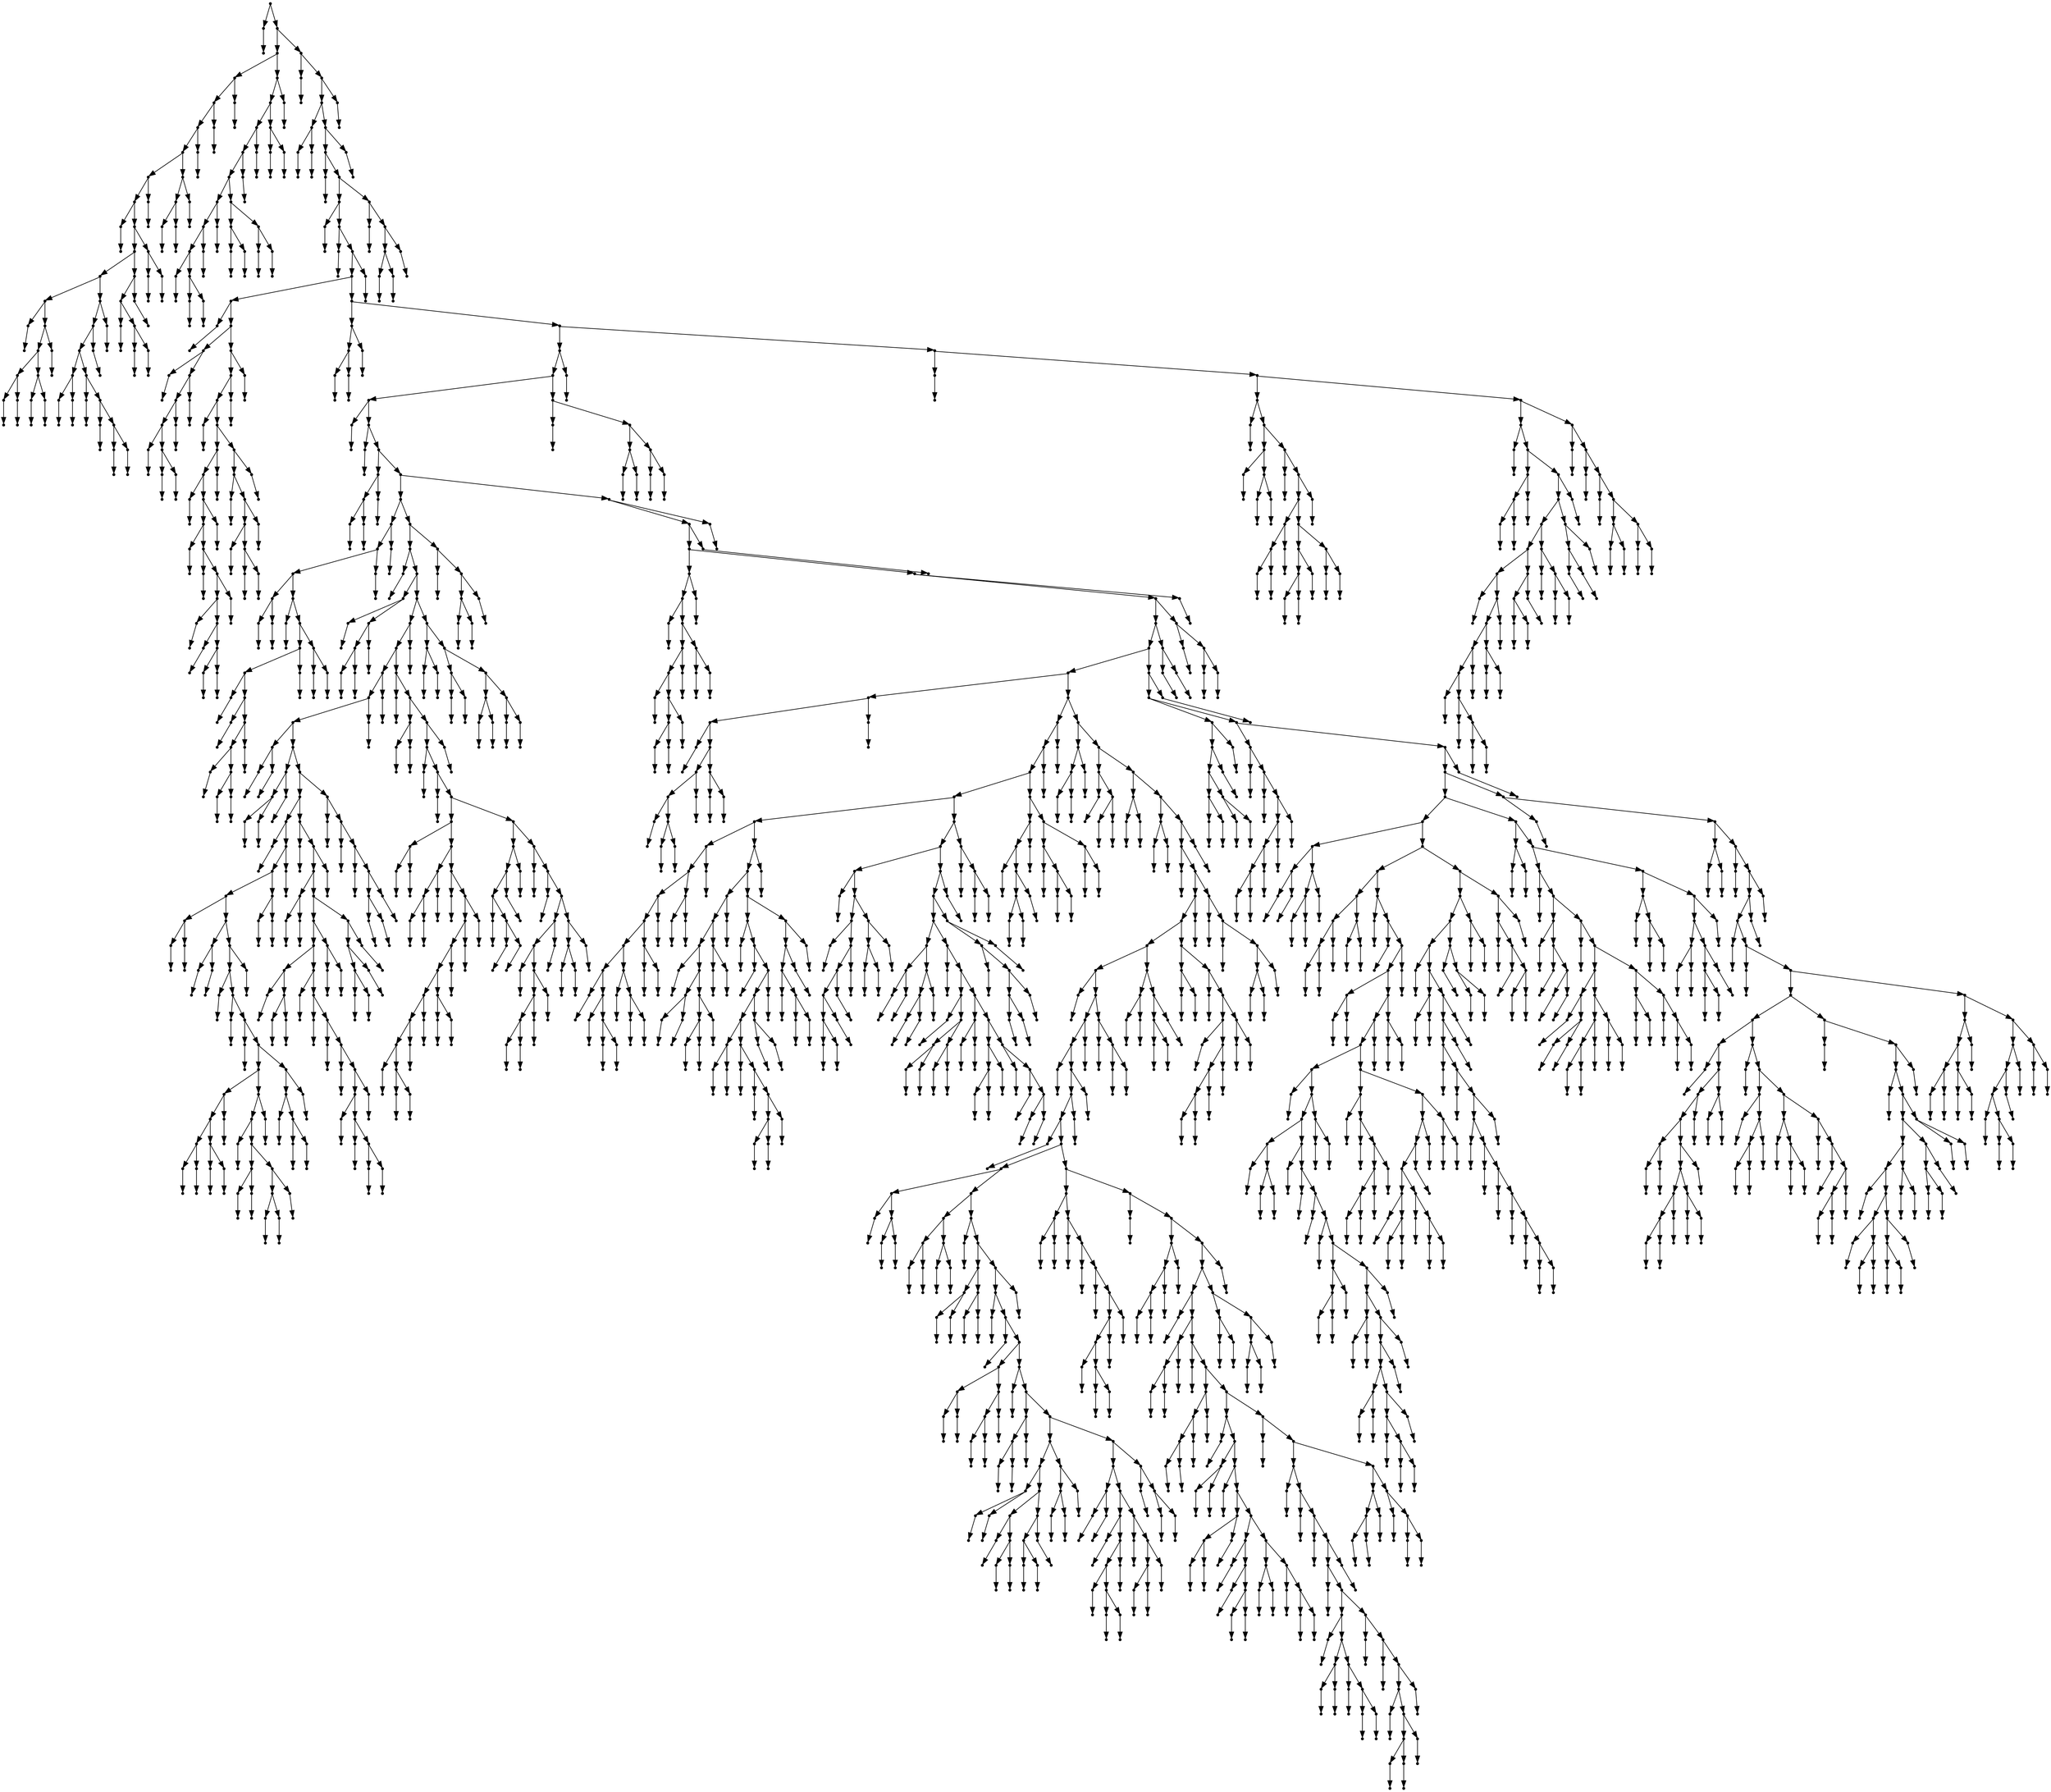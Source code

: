 digraph {
  2224 [shape=point];
  1 [shape=point];
  0 [shape=point];
  2223 [shape=point];
  126 [shape=point];
  84 [shape=point];
  81 [shape=point];
  78 [shape=point];
  75 [shape=point];
  66 [shape=point];
  63 [shape=point];
  3 [shape=point];
  2 [shape=point];
  62 [shape=point];
  56 [shape=point];
  44 [shape=point];
  20 [shape=point];
  5 [shape=point];
  4 [shape=point];
  19 [shape=point];
  16 [shape=point];
  10 [shape=point];
  7 [shape=point];
  6 [shape=point];
  9 [shape=point];
  8 [shape=point];
  15 [shape=point];
  12 [shape=point];
  11 [shape=point];
  14 [shape=point];
  13 [shape=point];
  18 [shape=point];
  17 [shape=point];
  43 [shape=point];
  40 [shape=point];
  37 [shape=point];
  25 [shape=point];
  22 [shape=point];
  21 [shape=point];
  24 [shape=point];
  23 [shape=point];
  36 [shape=point];
  27 [shape=point];
  26 [shape=point];
  35 [shape=point];
  29 [shape=point];
  28 [shape=point];
  34 [shape=point];
  31 [shape=point];
  30 [shape=point];
  33 [shape=point];
  32 [shape=point];
  39 [shape=point];
  38 [shape=point];
  42 [shape=point];
  41 [shape=point];
  55 [shape=point];
  52 [shape=point];
  46 [shape=point];
  45 [shape=point];
  51 [shape=point];
  48 [shape=point];
  47 [shape=point];
  50 [shape=point];
  49 [shape=point];
  54 [shape=point];
  53 [shape=point];
  61 [shape=point];
  58 [shape=point];
  57 [shape=point];
  60 [shape=point];
  59 [shape=point];
  65 [shape=point];
  64 [shape=point];
  74 [shape=point];
  71 [shape=point];
  68 [shape=point];
  67 [shape=point];
  70 [shape=point];
  69 [shape=point];
  73 [shape=point];
  72 [shape=point];
  77 [shape=point];
  76 [shape=point];
  80 [shape=point];
  79 [shape=point];
  83 [shape=point];
  82 [shape=point];
  125 [shape=point];
  122 [shape=point];
  116 [shape=point];
  113 [shape=point];
  110 [shape=point];
  98 [shape=point];
  95 [shape=point];
  92 [shape=point];
  86 [shape=point];
  85 [shape=point];
  91 [shape=point];
  88 [shape=point];
  87 [shape=point];
  90 [shape=point];
  89 [shape=point];
  94 [shape=point];
  93 [shape=point];
  97 [shape=point];
  96 [shape=point];
  109 [shape=point];
  103 [shape=point];
  100 [shape=point];
  99 [shape=point];
  102 [shape=point];
  101 [shape=point];
  108 [shape=point];
  105 [shape=point];
  104 [shape=point];
  107 [shape=point];
  106 [shape=point];
  112 [shape=point];
  111 [shape=point];
  115 [shape=point];
  114 [shape=point];
  121 [shape=point];
  118 [shape=point];
  117 [shape=point];
  120 [shape=point];
  119 [shape=point];
  124 [shape=point];
  123 [shape=point];
  2222 [shape=point];
  128 [shape=point];
  127 [shape=point];
  2221 [shape=point];
  2218 [shape=point];
  133 [shape=point];
  130 [shape=point];
  129 [shape=point];
  132 [shape=point];
  131 [shape=point];
  2217 [shape=point];
  2214 [shape=point];
  135 [shape=point];
  134 [shape=point];
  2213 [shape=point];
  2201 [shape=point];
  137 [shape=point];
  136 [shape=point];
  2200 [shape=point];
  139 [shape=point];
  138 [shape=point];
  2199 [shape=point];
  2196 [shape=point];
  216 [shape=point];
  141 [shape=point];
  140 [shape=point];
  215 [shape=point];
  158 [shape=point];
  143 [shape=point];
  142 [shape=point];
  157 [shape=point];
  154 [shape=point];
  151 [shape=point];
  145 [shape=point];
  144 [shape=point];
  150 [shape=point];
  147 [shape=point];
  146 [shape=point];
  149 [shape=point];
  148 [shape=point];
  153 [shape=point];
  152 [shape=point];
  156 [shape=point];
  155 [shape=point];
  214 [shape=point];
  211 [shape=point];
  208 [shape=point];
  160 [shape=point];
  159 [shape=point];
  207 [shape=point];
  189 [shape=point];
  186 [shape=point];
  162 [shape=point];
  161 [shape=point];
  185 [shape=point];
  182 [shape=point];
  164 [shape=point];
  163 [shape=point];
  181 [shape=point];
  166 [shape=point];
  165 [shape=point];
  180 [shape=point];
  177 [shape=point];
  168 [shape=point];
  167 [shape=point];
  176 [shape=point];
  170 [shape=point];
  169 [shape=point];
  175 [shape=point];
  172 [shape=point];
  171 [shape=point];
  174 [shape=point];
  173 [shape=point];
  179 [shape=point];
  178 [shape=point];
  184 [shape=point];
  183 [shape=point];
  188 [shape=point];
  187 [shape=point];
  206 [shape=point];
  203 [shape=point];
  191 [shape=point];
  190 [shape=point];
  202 [shape=point];
  199 [shape=point];
  193 [shape=point];
  192 [shape=point];
  198 [shape=point];
  195 [shape=point];
  194 [shape=point];
  197 [shape=point];
  196 [shape=point];
  201 [shape=point];
  200 [shape=point];
  205 [shape=point];
  204 [shape=point];
  210 [shape=point];
  209 [shape=point];
  213 [shape=point];
  212 [shape=point];
  2195 [shape=point];
  224 [shape=point];
  221 [shape=point];
  218 [shape=point];
  217 [shape=point];
  220 [shape=point];
  219 [shape=point];
  223 [shape=point];
  222 [shape=point];
  2194 [shape=point];
  2059 [shape=point];
  2056 [shape=point];
  2041 [shape=point];
  226 [shape=point];
  225 [shape=point];
  2040 [shape=point];
  228 [shape=point];
  227 [shape=point];
  2039 [shape=point];
  236 [shape=point];
  233 [shape=point];
  230 [shape=point];
  229 [shape=point];
  232 [shape=point];
  231 [shape=point];
  235 [shape=point];
  234 [shape=point];
  2038 [shape=point];
  634 [shape=point];
  277 [shape=point];
  274 [shape=point];
  271 [shape=point];
  241 [shape=point];
  238 [shape=point];
  237 [shape=point];
  240 [shape=point];
  239 [shape=point];
  270 [shape=point];
  243 [shape=point];
  242 [shape=point];
  269 [shape=point];
  263 [shape=point];
  260 [shape=point];
  245 [shape=point];
  244 [shape=point];
  259 [shape=point];
  247 [shape=point];
  246 [shape=point];
  258 [shape=point];
  255 [shape=point];
  249 [shape=point];
  248 [shape=point];
  254 [shape=point];
  251 [shape=point];
  250 [shape=point];
  253 [shape=point];
  252 [shape=point];
  257 [shape=point];
  256 [shape=point];
  262 [shape=point];
  261 [shape=point];
  268 [shape=point];
  265 [shape=point];
  264 [shape=point];
  267 [shape=point];
  266 [shape=point];
  273 [shape=point];
  272 [shape=point];
  276 [shape=point];
  275 [shape=point];
  633 [shape=point];
  621 [shape=point];
  279 [shape=point];
  278 [shape=point];
  620 [shape=point];
  290 [shape=point];
  281 [shape=point];
  280 [shape=point];
  289 [shape=point];
  286 [shape=point];
  283 [shape=point];
  282 [shape=point];
  285 [shape=point];
  284 [shape=point];
  288 [shape=point];
  287 [shape=point];
  619 [shape=point];
  595 [shape=point];
  592 [shape=point];
  478 [shape=point];
  475 [shape=point];
  472 [shape=point];
  295 [shape=point];
  292 [shape=point];
  291 [shape=point];
  294 [shape=point];
  293 [shape=point];
  471 [shape=point];
  303 [shape=point];
  300 [shape=point];
  297 [shape=point];
  296 [shape=point];
  299 [shape=point];
  298 [shape=point];
  302 [shape=point];
  301 [shape=point];
  470 [shape=point];
  452 [shape=point];
  386 [shape=point];
  305 [shape=point];
  304 [shape=point];
  385 [shape=point];
  382 [shape=point];
  376 [shape=point];
  310 [shape=point];
  307 [shape=point];
  306 [shape=point];
  309 [shape=point];
  308 [shape=point];
  375 [shape=point];
  315 [shape=point];
  312 [shape=point];
  311 [shape=point];
  314 [shape=point];
  313 [shape=point];
  374 [shape=point];
  371 [shape=point];
  317 [shape=point];
  316 [shape=point];
  370 [shape=point];
  319 [shape=point];
  318 [shape=point];
  369 [shape=point];
  321 [shape=point];
  320 [shape=point];
  368 [shape=point];
  356 [shape=point];
  335 [shape=point];
  332 [shape=point];
  326 [shape=point];
  323 [shape=point];
  322 [shape=point];
  325 [shape=point];
  324 [shape=point];
  331 [shape=point];
  328 [shape=point];
  327 [shape=point];
  330 [shape=point];
  329 [shape=point];
  334 [shape=point];
  333 [shape=point];
  355 [shape=point];
  352 [shape=point];
  337 [shape=point];
  336 [shape=point];
  351 [shape=point];
  342 [shape=point];
  339 [shape=point];
  338 [shape=point];
  341 [shape=point];
  340 [shape=point];
  350 [shape=point];
  347 [shape=point];
  344 [shape=point];
  343 [shape=point];
  346 [shape=point];
  345 [shape=point];
  349 [shape=point];
  348 [shape=point];
  354 [shape=point];
  353 [shape=point];
  367 [shape=point];
  364 [shape=point];
  358 [shape=point];
  357 [shape=point];
  363 [shape=point];
  360 [shape=point];
  359 [shape=point];
  362 [shape=point];
  361 [shape=point];
  366 [shape=point];
  365 [shape=point];
  373 [shape=point];
  372 [shape=point];
  381 [shape=point];
  378 [shape=point];
  377 [shape=point];
  380 [shape=point];
  379 [shape=point];
  384 [shape=point];
  383 [shape=point];
  451 [shape=point];
  388 [shape=point];
  387 [shape=point];
  450 [shape=point];
  447 [shape=point];
  393 [shape=point];
  390 [shape=point];
  389 [shape=point];
  392 [shape=point];
  391 [shape=point];
  446 [shape=point];
  434 [shape=point];
  428 [shape=point];
  401 [shape=point];
  395 [shape=point];
  394 [shape=point];
  400 [shape=point];
  397 [shape=point];
  396 [shape=point];
  399 [shape=point];
  398 [shape=point];
  427 [shape=point];
  403 [shape=point];
  402 [shape=point];
  426 [shape=point];
  405 [shape=point];
  404 [shape=point];
  425 [shape=point];
  407 [shape=point];
  406 [shape=point];
  424 [shape=point];
  409 [shape=point];
  408 [shape=point];
  423 [shape=point];
  420 [shape=point];
  411 [shape=point];
  410 [shape=point];
  419 [shape=point];
  413 [shape=point];
  412 [shape=point];
  418 [shape=point];
  415 [shape=point];
  414 [shape=point];
  417 [shape=point];
  416 [shape=point];
  422 [shape=point];
  421 [shape=point];
  433 [shape=point];
  430 [shape=point];
  429 [shape=point];
  432 [shape=point];
  431 [shape=point];
  445 [shape=point];
  442 [shape=point];
  439 [shape=point];
  436 [shape=point];
  435 [shape=point];
  438 [shape=point];
  437 [shape=point];
  441 [shape=point];
  440 [shape=point];
  444 [shape=point];
  443 [shape=point];
  449 [shape=point];
  448 [shape=point];
  469 [shape=point];
  454 [shape=point];
  453 [shape=point];
  468 [shape=point];
  456 [shape=point];
  455 [shape=point];
  467 [shape=point];
  458 [shape=point];
  457 [shape=point];
  466 [shape=point];
  463 [shape=point];
  460 [shape=point];
  459 [shape=point];
  462 [shape=point];
  461 [shape=point];
  465 [shape=point];
  464 [shape=point];
  474 [shape=point];
  473 [shape=point];
  477 [shape=point];
  476 [shape=point];
  591 [shape=point];
  480 [shape=point];
  479 [shape=point];
  590 [shape=point];
  485 [shape=point];
  482 [shape=point];
  481 [shape=point];
  484 [shape=point];
  483 [shape=point];
  589 [shape=point];
  586 [shape=point];
  487 [shape=point];
  486 [shape=point];
  585 [shape=point];
  489 [shape=point];
  488 [shape=point];
  584 [shape=point];
  536 [shape=point];
  494 [shape=point];
  491 [shape=point];
  490 [shape=point];
  493 [shape=point];
  492 [shape=point];
  535 [shape=point];
  502 [shape=point];
  499 [shape=point];
  496 [shape=point];
  495 [shape=point];
  498 [shape=point];
  497 [shape=point];
  501 [shape=point];
  500 [shape=point];
  534 [shape=point];
  504 [shape=point];
  503 [shape=point];
  533 [shape=point];
  530 [shape=point];
  527 [shape=point];
  524 [shape=point];
  518 [shape=point];
  515 [shape=point];
  512 [shape=point];
  506 [shape=point];
  505 [shape=point];
  511 [shape=point];
  508 [shape=point];
  507 [shape=point];
  510 [shape=point];
  509 [shape=point];
  514 [shape=point];
  513 [shape=point];
  517 [shape=point];
  516 [shape=point];
  523 [shape=point];
  520 [shape=point];
  519 [shape=point];
  522 [shape=point];
  521 [shape=point];
  526 [shape=point];
  525 [shape=point];
  529 [shape=point];
  528 [shape=point];
  532 [shape=point];
  531 [shape=point];
  583 [shape=point];
  550 [shape=point];
  547 [shape=point];
  544 [shape=point];
  538 [shape=point];
  537 [shape=point];
  543 [shape=point];
  540 [shape=point];
  539 [shape=point];
  542 [shape=point];
  541 [shape=point];
  546 [shape=point];
  545 [shape=point];
  549 [shape=point];
  548 [shape=point];
  582 [shape=point];
  552 [shape=point];
  551 [shape=point];
  581 [shape=point];
  554 [shape=point];
  553 [shape=point];
  580 [shape=point];
  571 [shape=point];
  568 [shape=point];
  556 [shape=point];
  555 [shape=point];
  567 [shape=point];
  564 [shape=point];
  561 [shape=point];
  558 [shape=point];
  557 [shape=point];
  560 [shape=point];
  559 [shape=point];
  563 [shape=point];
  562 [shape=point];
  566 [shape=point];
  565 [shape=point];
  570 [shape=point];
  569 [shape=point];
  579 [shape=point];
  576 [shape=point];
  573 [shape=point];
  572 [shape=point];
  575 [shape=point];
  574 [shape=point];
  578 [shape=point];
  577 [shape=point];
  588 [shape=point];
  587 [shape=point];
  594 [shape=point];
  593 [shape=point];
  618 [shape=point];
  600 [shape=point];
  597 [shape=point];
  596 [shape=point];
  599 [shape=point];
  598 [shape=point];
  617 [shape=point];
  605 [shape=point];
  602 [shape=point];
  601 [shape=point];
  604 [shape=point];
  603 [shape=point];
  616 [shape=point];
  610 [shape=point];
  607 [shape=point];
  606 [shape=point];
  609 [shape=point];
  608 [shape=point];
  615 [shape=point];
  612 [shape=point];
  611 [shape=point];
  614 [shape=point];
  613 [shape=point];
  632 [shape=point];
  623 [shape=point];
  622 [shape=point];
  631 [shape=point];
  628 [shape=point];
  625 [shape=point];
  624 [shape=point];
  627 [shape=point];
  626 [shape=point];
  630 [shape=point];
  629 [shape=point];
  2037 [shape=point];
  2034 [shape=point];
  2031 [shape=point];
  660 [shape=point];
  657 [shape=point];
  636 [shape=point];
  635 [shape=point];
  656 [shape=point];
  650 [shape=point];
  647 [shape=point];
  638 [shape=point];
  637 [shape=point];
  646 [shape=point];
  643 [shape=point];
  640 [shape=point];
  639 [shape=point];
  642 [shape=point];
  641 [shape=point];
  645 [shape=point];
  644 [shape=point];
  649 [shape=point];
  648 [shape=point];
  655 [shape=point];
  652 [shape=point];
  651 [shape=point];
  654 [shape=point];
  653 [shape=point];
  659 [shape=point];
  658 [shape=point];
  2030 [shape=point];
  2027 [shape=point];
  2018 [shape=point];
  2012 [shape=point];
  1442 [shape=point];
  683 [shape=point];
  680 [shape=point];
  662 [shape=point];
  661 [shape=point];
  679 [shape=point];
  673 [shape=point];
  670 [shape=point];
  664 [shape=point];
  663 [shape=point];
  669 [shape=point];
  666 [shape=point];
  665 [shape=point];
  668 [shape=point];
  667 [shape=point];
  672 [shape=point];
  671 [shape=point];
  678 [shape=point];
  675 [shape=point];
  674 [shape=point];
  677 [shape=point];
  676 [shape=point];
  682 [shape=point];
  681 [shape=point];
  1441 [shape=point];
  955 [shape=point];
  952 [shape=point];
  949 [shape=point];
  919 [shape=point];
  802 [shape=point];
  721 [shape=point];
  718 [shape=point];
  712 [shape=point];
  709 [shape=point];
  703 [shape=point];
  694 [shape=point];
  685 [shape=point];
  684 [shape=point];
  693 [shape=point];
  687 [shape=point];
  686 [shape=point];
  692 [shape=point];
  689 [shape=point];
  688 [shape=point];
  691 [shape=point];
  690 [shape=point];
  702 [shape=point];
  696 [shape=point];
  695 [shape=point];
  701 [shape=point];
  698 [shape=point];
  697 [shape=point];
  700 [shape=point];
  699 [shape=point];
  708 [shape=point];
  705 [shape=point];
  704 [shape=point];
  707 [shape=point];
  706 [shape=point];
  711 [shape=point];
  710 [shape=point];
  717 [shape=point];
  714 [shape=point];
  713 [shape=point];
  716 [shape=point];
  715 [shape=point];
  720 [shape=point];
  719 [shape=point];
  801 [shape=point];
  798 [shape=point];
  747 [shape=point];
  744 [shape=point];
  738 [shape=point];
  723 [shape=point];
  722 [shape=point];
  737 [shape=point];
  728 [shape=point];
  725 [shape=point];
  724 [shape=point];
  727 [shape=point];
  726 [shape=point];
  736 [shape=point];
  733 [shape=point];
  730 [shape=point];
  729 [shape=point];
  732 [shape=point];
  731 [shape=point];
  735 [shape=point];
  734 [shape=point];
  743 [shape=point];
  740 [shape=point];
  739 [shape=point];
  742 [shape=point];
  741 [shape=point];
  746 [shape=point];
  745 [shape=point];
  797 [shape=point];
  782 [shape=point];
  749 [shape=point];
  748 [shape=point];
  781 [shape=point];
  751 [shape=point];
  750 [shape=point];
  780 [shape=point];
  777 [shape=point];
  771 [shape=point];
  756 [shape=point];
  753 [shape=point];
  752 [shape=point];
  755 [shape=point];
  754 [shape=point];
  770 [shape=point];
  758 [shape=point];
  757 [shape=point];
  769 [shape=point];
  760 [shape=point];
  759 [shape=point];
  768 [shape=point];
  765 [shape=point];
  762 [shape=point];
  761 [shape=point];
  764 [shape=point];
  763 [shape=point];
  767 [shape=point];
  766 [shape=point];
  776 [shape=point];
  773 [shape=point];
  772 [shape=point];
  775 [shape=point];
  774 [shape=point];
  779 [shape=point];
  778 [shape=point];
  796 [shape=point];
  793 [shape=point];
  790 [shape=point];
  784 [shape=point];
  783 [shape=point];
  789 [shape=point];
  786 [shape=point];
  785 [shape=point];
  788 [shape=point];
  787 [shape=point];
  792 [shape=point];
  791 [shape=point];
  795 [shape=point];
  794 [shape=point];
  800 [shape=point];
  799 [shape=point];
  918 [shape=point];
  909 [shape=point];
  831 [shape=point];
  804 [shape=point];
  803 [shape=point];
  830 [shape=point];
  821 [shape=point];
  806 [shape=point];
  805 [shape=point];
  820 [shape=point];
  817 [shape=point];
  814 [shape=point];
  811 [shape=point];
  808 [shape=point];
  807 [shape=point];
  810 [shape=point];
  809 [shape=point];
  813 [shape=point];
  812 [shape=point];
  816 [shape=point];
  815 [shape=point];
  819 [shape=point];
  818 [shape=point];
  829 [shape=point];
  826 [shape=point];
  823 [shape=point];
  822 [shape=point];
  825 [shape=point];
  824 [shape=point];
  828 [shape=point];
  827 [shape=point];
  908 [shape=point];
  905 [shape=point];
  890 [shape=point];
  845 [shape=point];
  836 [shape=point];
  833 [shape=point];
  832 [shape=point];
  835 [shape=point];
  834 [shape=point];
  844 [shape=point];
  841 [shape=point];
  838 [shape=point];
  837 [shape=point];
  840 [shape=point];
  839 [shape=point];
  843 [shape=point];
  842 [shape=point];
  889 [shape=point];
  847 [shape=point];
  846 [shape=point];
  888 [shape=point];
  861 [shape=point];
  849 [shape=point];
  848 [shape=point];
  860 [shape=point];
  854 [shape=point];
  851 [shape=point];
  850 [shape=point];
  853 [shape=point];
  852 [shape=point];
  859 [shape=point];
  856 [shape=point];
  855 [shape=point];
  858 [shape=point];
  857 [shape=point];
  887 [shape=point];
  866 [shape=point];
  863 [shape=point];
  862 [shape=point];
  865 [shape=point];
  864 [shape=point];
  886 [shape=point];
  874 [shape=point];
  871 [shape=point];
  868 [shape=point];
  867 [shape=point];
  870 [shape=point];
  869 [shape=point];
  873 [shape=point];
  872 [shape=point];
  885 [shape=point];
  876 [shape=point];
  875 [shape=point];
  884 [shape=point];
  878 [shape=point];
  877 [shape=point];
  883 [shape=point];
  880 [shape=point];
  879 [shape=point];
  882 [shape=point];
  881 [shape=point];
  904 [shape=point];
  901 [shape=point];
  892 [shape=point];
  891 [shape=point];
  900 [shape=point];
  897 [shape=point];
  894 [shape=point];
  893 [shape=point];
  896 [shape=point];
  895 [shape=point];
  899 [shape=point];
  898 [shape=point];
  903 [shape=point];
  902 [shape=point];
  907 [shape=point];
  906 [shape=point];
  917 [shape=point];
  911 [shape=point];
  910 [shape=point];
  916 [shape=point];
  913 [shape=point];
  912 [shape=point];
  915 [shape=point];
  914 [shape=point];
  948 [shape=point];
  933 [shape=point];
  930 [shape=point];
  921 [shape=point];
  920 [shape=point];
  929 [shape=point];
  926 [shape=point];
  923 [shape=point];
  922 [shape=point];
  925 [shape=point];
  924 [shape=point];
  928 [shape=point];
  927 [shape=point];
  932 [shape=point];
  931 [shape=point];
  947 [shape=point];
  941 [shape=point];
  935 [shape=point];
  934 [shape=point];
  940 [shape=point];
  937 [shape=point];
  936 [shape=point];
  939 [shape=point];
  938 [shape=point];
  946 [shape=point];
  943 [shape=point];
  942 [shape=point];
  945 [shape=point];
  944 [shape=point];
  951 [shape=point];
  950 [shape=point];
  954 [shape=point];
  953 [shape=point];
  1440 [shape=point];
  963 [shape=point];
  960 [shape=point];
  957 [shape=point];
  956 [shape=point];
  959 [shape=point];
  958 [shape=point];
  962 [shape=point];
  961 [shape=point];
  1439 [shape=point];
  971 [shape=point];
  965 [shape=point];
  964 [shape=point];
  970 [shape=point];
  967 [shape=point];
  966 [shape=point];
  969 [shape=point];
  968 [shape=point];
  1438 [shape=point];
  976 [shape=point];
  973 [shape=point];
  972 [shape=point];
  975 [shape=point];
  974 [shape=point];
  1437 [shape=point];
  981 [shape=point];
  978 [shape=point];
  977 [shape=point];
  980 [shape=point];
  979 [shape=point];
  1436 [shape=point];
  1433 [shape=point];
  983 [shape=point];
  982 [shape=point];
  1432 [shape=point];
  1417 [shape=point];
  1414 [shape=point];
  1384 [shape=point];
  1369 [shape=point];
  985 [shape=point];
  984 [shape=point];
  1368 [shape=point];
  1359 [shape=point];
  1356 [shape=point];
  987 [shape=point];
  986 [shape=point];
  1355 [shape=point];
  1352 [shape=point];
  1349 [shape=point];
  989 [shape=point];
  988 [shape=point];
  1348 [shape=point];
  1135 [shape=point];
  997 [shape=point];
  991 [shape=point];
  990 [shape=point];
  996 [shape=point];
  993 [shape=point];
  992 [shape=point];
  995 [shape=point];
  994 [shape=point];
  1134 [shape=point];
  1008 [shape=point];
  1002 [shape=point];
  999 [shape=point];
  998 [shape=point];
  1001 [shape=point];
  1000 [shape=point];
  1007 [shape=point];
  1004 [shape=point];
  1003 [shape=point];
  1006 [shape=point];
  1005 [shape=point];
  1133 [shape=point];
  1010 [shape=point];
  1009 [shape=point];
  1132 [shape=point];
  1021 [shape=point];
  1015 [shape=point];
  1012 [shape=point];
  1011 [shape=point];
  1014 [shape=point];
  1013 [shape=point];
  1020 [shape=point];
  1017 [shape=point];
  1016 [shape=point];
  1019 [shape=point];
  1018 [shape=point];
  1131 [shape=point];
  1128 [shape=point];
  1023 [shape=point];
  1022 [shape=point];
  1127 [shape=point];
  1025 [shape=point];
  1024 [shape=point];
  1126 [shape=point];
  1039 [shape=point];
  1030 [shape=point];
  1027 [shape=point];
  1026 [shape=point];
  1029 [shape=point];
  1028 [shape=point];
  1038 [shape=point];
  1035 [shape=point];
  1032 [shape=point];
  1031 [shape=point];
  1034 [shape=point];
  1033 [shape=point];
  1037 [shape=point];
  1036 [shape=point];
  1125 [shape=point];
  1041 [shape=point];
  1040 [shape=point];
  1124 [shape=point];
  1049 [shape=point];
  1046 [shape=point];
  1043 [shape=point];
  1042 [shape=point];
  1045 [shape=point];
  1044 [shape=point];
  1048 [shape=point];
  1047 [shape=point];
  1123 [shape=point];
  1081 [shape=point];
  1072 [shape=point];
  1054 [shape=point];
  1051 [shape=point];
  1050 [shape=point];
  1053 [shape=point];
  1052 [shape=point];
  1071 [shape=point];
  1062 [shape=point];
  1056 [shape=point];
  1055 [shape=point];
  1061 [shape=point];
  1058 [shape=point];
  1057 [shape=point];
  1060 [shape=point];
  1059 [shape=point];
  1070 [shape=point];
  1067 [shape=point];
  1064 [shape=point];
  1063 [shape=point];
  1066 [shape=point];
  1065 [shape=point];
  1069 [shape=point];
  1068 [shape=point];
  1080 [shape=point];
  1077 [shape=point];
  1074 [shape=point];
  1073 [shape=point];
  1076 [shape=point];
  1075 [shape=point];
  1079 [shape=point];
  1078 [shape=point];
  1122 [shape=point];
  1113 [shape=point];
  1086 [shape=point];
  1083 [shape=point];
  1082 [shape=point];
  1085 [shape=point];
  1084 [shape=point];
  1112 [shape=point];
  1100 [shape=point];
  1088 [shape=point];
  1087 [shape=point];
  1099 [shape=point];
  1096 [shape=point];
  1090 [shape=point];
  1089 [shape=point];
  1095 [shape=point];
  1092 [shape=point];
  1091 [shape=point];
  1094 [shape=point];
  1093 [shape=point];
  1098 [shape=point];
  1097 [shape=point];
  1111 [shape=point];
  1102 [shape=point];
  1101 [shape=point];
  1110 [shape=point];
  1107 [shape=point];
  1104 [shape=point];
  1103 [shape=point];
  1106 [shape=point];
  1105 [shape=point];
  1109 [shape=point];
  1108 [shape=point];
  1121 [shape=point];
  1115 [shape=point];
  1114 [shape=point];
  1120 [shape=point];
  1117 [shape=point];
  1116 [shape=point];
  1119 [shape=point];
  1118 [shape=point];
  1130 [shape=point];
  1129 [shape=point];
  1347 [shape=point];
  1164 [shape=point];
  1140 [shape=point];
  1137 [shape=point];
  1136 [shape=point];
  1139 [shape=point];
  1138 [shape=point];
  1163 [shape=point];
  1142 [shape=point];
  1141 [shape=point];
  1162 [shape=point];
  1144 [shape=point];
  1143 [shape=point];
  1161 [shape=point];
  1146 [shape=point];
  1145 [shape=point];
  1160 [shape=point];
  1157 [shape=point];
  1154 [shape=point];
  1148 [shape=point];
  1147 [shape=point];
  1153 [shape=point];
  1150 [shape=point];
  1149 [shape=point];
  1152 [shape=point];
  1151 [shape=point];
  1156 [shape=point];
  1155 [shape=point];
  1159 [shape=point];
  1158 [shape=point];
  1346 [shape=point];
  1166 [shape=point];
  1165 [shape=point];
  1345 [shape=point];
  1177 [shape=point];
  1174 [shape=point];
  1171 [shape=point];
  1168 [shape=point];
  1167 [shape=point];
  1170 [shape=point];
  1169 [shape=point];
  1173 [shape=point];
  1172 [shape=point];
  1176 [shape=point];
  1175 [shape=point];
  1344 [shape=point];
  1341 [shape=point];
  1326 [shape=point];
  1179 [shape=point];
  1178 [shape=point];
  1325 [shape=point];
  1187 [shape=point];
  1184 [shape=point];
  1181 [shape=point];
  1180 [shape=point];
  1183 [shape=point];
  1182 [shape=point];
  1186 [shape=point];
  1185 [shape=point];
  1324 [shape=point];
  1189 [shape=point];
  1188 [shape=point];
  1323 [shape=point];
  1200 [shape=point];
  1197 [shape=point];
  1194 [shape=point];
  1191 [shape=point];
  1190 [shape=point];
  1193 [shape=point];
  1192 [shape=point];
  1196 [shape=point];
  1195 [shape=point];
  1199 [shape=point];
  1198 [shape=point];
  1322 [shape=point];
  1247 [shape=point];
  1202 [shape=point];
  1201 [shape=point];
  1246 [shape=point];
  1207 [shape=point];
  1204 [shape=point];
  1203 [shape=point];
  1206 [shape=point];
  1205 [shape=point];
  1245 [shape=point];
  1209 [shape=point];
  1208 [shape=point];
  1244 [shape=point];
  1217 [shape=point];
  1214 [shape=point];
  1211 [shape=point];
  1210 [shape=point];
  1213 [shape=point];
  1212 [shape=point];
  1216 [shape=point];
  1215 [shape=point];
  1243 [shape=point];
  1228 [shape=point];
  1219 [shape=point];
  1218 [shape=point];
  1227 [shape=point];
  1221 [shape=point];
  1220 [shape=point];
  1226 [shape=point];
  1223 [shape=point];
  1222 [shape=point];
  1225 [shape=point];
  1224 [shape=point];
  1242 [shape=point];
  1233 [shape=point];
  1230 [shape=point];
  1229 [shape=point];
  1232 [shape=point];
  1231 [shape=point];
  1241 [shape=point];
  1235 [shape=point];
  1234 [shape=point];
  1240 [shape=point];
  1237 [shape=point];
  1236 [shape=point];
  1239 [shape=point];
  1238 [shape=point];
  1321 [shape=point];
  1249 [shape=point];
  1248 [shape=point];
  1320 [shape=point];
  1302 [shape=point];
  1251 [shape=point];
  1250 [shape=point];
  1301 [shape=point];
  1253 [shape=point];
  1252 [shape=point];
  1300 [shape=point];
  1255 [shape=point];
  1254 [shape=point];
  1299 [shape=point];
  1296 [shape=point];
  1257 [shape=point];
  1256 [shape=point];
  1295 [shape=point];
  1274 [shape=point];
  1259 [shape=point];
  1258 [shape=point];
  1273 [shape=point];
  1264 [shape=point];
  1261 [shape=point];
  1260 [shape=point];
  1263 [shape=point];
  1262 [shape=point];
  1272 [shape=point];
  1266 [shape=point];
  1265 [shape=point];
  1271 [shape=point];
  1268 [shape=point];
  1267 [shape=point];
  1270 [shape=point];
  1269 [shape=point];
  1294 [shape=point];
  1276 [shape=point];
  1275 [shape=point];
  1293 [shape=point];
  1278 [shape=point];
  1277 [shape=point];
  1292 [shape=point];
  1289 [shape=point];
  1280 [shape=point];
  1279 [shape=point];
  1288 [shape=point];
  1285 [shape=point];
  1282 [shape=point];
  1281 [shape=point];
  1284 [shape=point];
  1283 [shape=point];
  1287 [shape=point];
  1286 [shape=point];
  1291 [shape=point];
  1290 [shape=point];
  1298 [shape=point];
  1297 [shape=point];
  1319 [shape=point];
  1310 [shape=point];
  1307 [shape=point];
  1304 [shape=point];
  1303 [shape=point];
  1306 [shape=point];
  1305 [shape=point];
  1309 [shape=point];
  1308 [shape=point];
  1318 [shape=point];
  1312 [shape=point];
  1311 [shape=point];
  1317 [shape=point];
  1314 [shape=point];
  1313 [shape=point];
  1316 [shape=point];
  1315 [shape=point];
  1340 [shape=point];
  1331 [shape=point];
  1328 [shape=point];
  1327 [shape=point];
  1330 [shape=point];
  1329 [shape=point];
  1339 [shape=point];
  1336 [shape=point];
  1333 [shape=point];
  1332 [shape=point];
  1335 [shape=point];
  1334 [shape=point];
  1338 [shape=point];
  1337 [shape=point];
  1343 [shape=point];
  1342 [shape=point];
  1351 [shape=point];
  1350 [shape=point];
  1354 [shape=point];
  1353 [shape=point];
  1358 [shape=point];
  1357 [shape=point];
  1367 [shape=point];
  1361 [shape=point];
  1360 [shape=point];
  1366 [shape=point];
  1363 [shape=point];
  1362 [shape=point];
  1365 [shape=point];
  1364 [shape=point];
  1383 [shape=point];
  1374 [shape=point];
  1371 [shape=point];
  1370 [shape=point];
  1373 [shape=point];
  1372 [shape=point];
  1382 [shape=point];
  1379 [shape=point];
  1376 [shape=point];
  1375 [shape=point];
  1378 [shape=point];
  1377 [shape=point];
  1381 [shape=point];
  1380 [shape=point];
  1413 [shape=point];
  1389 [shape=point];
  1386 [shape=point];
  1385 [shape=point];
  1388 [shape=point];
  1387 [shape=point];
  1412 [shape=point];
  1391 [shape=point];
  1390 [shape=point];
  1411 [shape=point];
  1405 [shape=point];
  1393 [shape=point];
  1392 [shape=point];
  1404 [shape=point];
  1401 [shape=point];
  1398 [shape=point];
  1395 [shape=point];
  1394 [shape=point];
  1397 [shape=point];
  1396 [shape=point];
  1400 [shape=point];
  1399 [shape=point];
  1403 [shape=point];
  1402 [shape=point];
  1410 [shape=point];
  1407 [shape=point];
  1406 [shape=point];
  1409 [shape=point];
  1408 [shape=point];
  1416 [shape=point];
  1415 [shape=point];
  1431 [shape=point];
  1419 [shape=point];
  1418 [shape=point];
  1430 [shape=point];
  1421 [shape=point];
  1420 [shape=point];
  1429 [shape=point];
  1426 [shape=point];
  1423 [shape=point];
  1422 [shape=point];
  1425 [shape=point];
  1424 [shape=point];
  1428 [shape=point];
  1427 [shape=point];
  1435 [shape=point];
  1434 [shape=point];
  2011 [shape=point];
  2008 [shape=point];
  1459 [shape=point];
  1456 [shape=point];
  1453 [shape=point];
  1447 [shape=point];
  1444 [shape=point];
  1443 [shape=point];
  1446 [shape=point];
  1445 [shape=point];
  1452 [shape=point];
  1449 [shape=point];
  1448 [shape=point];
  1451 [shape=point];
  1450 [shape=point];
  1455 [shape=point];
  1454 [shape=point];
  1458 [shape=point];
  1457 [shape=point];
  2007 [shape=point];
  1479 [shape=point];
  1461 [shape=point];
  1460 [shape=point];
  1478 [shape=point];
  1463 [shape=point];
  1462 [shape=point];
  1477 [shape=point];
  1474 [shape=point];
  1471 [shape=point];
  1468 [shape=point];
  1465 [shape=point];
  1464 [shape=point];
  1467 [shape=point];
  1466 [shape=point];
  1470 [shape=point];
  1469 [shape=point];
  1473 [shape=point];
  1472 [shape=point];
  1476 [shape=point];
  1475 [shape=point];
  2006 [shape=point];
  2003 [shape=point];
  1817 [shape=point];
  1727 [shape=point];
  1493 [shape=point];
  1484 [shape=point];
  1481 [shape=point];
  1480 [shape=point];
  1483 [shape=point];
  1482 [shape=point];
  1492 [shape=point];
  1489 [shape=point];
  1486 [shape=point];
  1485 [shape=point];
  1488 [shape=point];
  1487 [shape=point];
  1491 [shape=point];
  1490 [shape=point];
  1726 [shape=point];
  1651 [shape=point];
  1507 [shape=point];
  1501 [shape=point];
  1498 [shape=point];
  1495 [shape=point];
  1494 [shape=point];
  1497 [shape=point];
  1496 [shape=point];
  1500 [shape=point];
  1499 [shape=point];
  1506 [shape=point];
  1503 [shape=point];
  1502 [shape=point];
  1505 [shape=point];
  1504 [shape=point];
  1650 [shape=point];
  1509 [shape=point];
  1508 [shape=point];
  1649 [shape=point];
  1511 [shape=point];
  1510 [shape=point];
  1648 [shape=point];
  1645 [shape=point];
  1516 [shape=point];
  1513 [shape=point];
  1512 [shape=point];
  1515 [shape=point];
  1514 [shape=point];
  1644 [shape=point];
  1638 [shape=point];
  1635 [shape=point];
  1587 [shape=point];
  1518 [shape=point];
  1517 [shape=point];
  1586 [shape=point];
  1580 [shape=point];
  1526 [shape=point];
  1520 [shape=point];
  1519 [shape=point];
  1525 [shape=point];
  1522 [shape=point];
  1521 [shape=point];
  1524 [shape=point];
  1523 [shape=point];
  1579 [shape=point];
  1528 [shape=point];
  1527 [shape=point];
  1578 [shape=point];
  1530 [shape=point];
  1529 [shape=point];
  1577 [shape=point];
  1532 [shape=point];
  1531 [shape=point];
  1576 [shape=point];
  1534 [shape=point];
  1533 [shape=point];
  1575 [shape=point];
  1542 [shape=point];
  1539 [shape=point];
  1536 [shape=point];
  1535 [shape=point];
  1538 [shape=point];
  1537 [shape=point];
  1541 [shape=point];
  1540 [shape=point];
  1574 [shape=point];
  1571 [shape=point];
  1547 [shape=point];
  1544 [shape=point];
  1543 [shape=point];
  1546 [shape=point];
  1545 [shape=point];
  1570 [shape=point];
  1567 [shape=point];
  1564 [shape=point];
  1552 [shape=point];
  1549 [shape=point];
  1548 [shape=point];
  1551 [shape=point];
  1550 [shape=point];
  1563 [shape=point];
  1560 [shape=point];
  1554 [shape=point];
  1553 [shape=point];
  1559 [shape=point];
  1556 [shape=point];
  1555 [shape=point];
  1558 [shape=point];
  1557 [shape=point];
  1562 [shape=point];
  1561 [shape=point];
  1566 [shape=point];
  1565 [shape=point];
  1569 [shape=point];
  1568 [shape=point];
  1573 [shape=point];
  1572 [shape=point];
  1585 [shape=point];
  1582 [shape=point];
  1581 [shape=point];
  1584 [shape=point];
  1583 [shape=point];
  1634 [shape=point];
  1604 [shape=point];
  1589 [shape=point];
  1588 [shape=point];
  1603 [shape=point];
  1591 [shape=point];
  1590 [shape=point];
  1602 [shape=point];
  1599 [shape=point];
  1596 [shape=point];
  1593 [shape=point];
  1592 [shape=point];
  1595 [shape=point];
  1594 [shape=point];
  1598 [shape=point];
  1597 [shape=point];
  1601 [shape=point];
  1600 [shape=point];
  1633 [shape=point];
  1627 [shape=point];
  1624 [shape=point];
  1621 [shape=point];
  1612 [shape=point];
  1606 [shape=point];
  1605 [shape=point];
  1611 [shape=point];
  1608 [shape=point];
  1607 [shape=point];
  1610 [shape=point];
  1609 [shape=point];
  1620 [shape=point];
  1614 [shape=point];
  1613 [shape=point];
  1619 [shape=point];
  1616 [shape=point];
  1615 [shape=point];
  1618 [shape=point];
  1617 [shape=point];
  1623 [shape=point];
  1622 [shape=point];
  1626 [shape=point];
  1625 [shape=point];
  1632 [shape=point];
  1629 [shape=point];
  1628 [shape=point];
  1631 [shape=point];
  1630 [shape=point];
  1637 [shape=point];
  1636 [shape=point];
  1643 [shape=point];
  1640 [shape=point];
  1639 [shape=point];
  1642 [shape=point];
  1641 [shape=point];
  1647 [shape=point];
  1646 [shape=point];
  1725 [shape=point];
  1710 [shape=point];
  1704 [shape=point];
  1695 [shape=point];
  1653 [shape=point];
  1652 [shape=point];
  1694 [shape=point];
  1658 [shape=point];
  1655 [shape=point];
  1654 [shape=point];
  1657 [shape=point];
  1656 [shape=point];
  1693 [shape=point];
  1690 [shape=point];
  1687 [shape=point];
  1660 [shape=point];
  1659 [shape=point];
  1686 [shape=point];
  1662 [shape=point];
  1661 [shape=point];
  1685 [shape=point];
  1682 [shape=point];
  1664 [shape=point];
  1663 [shape=point];
  1681 [shape=point];
  1666 [shape=point];
  1665 [shape=point];
  1680 [shape=point];
  1668 [shape=point];
  1667 [shape=point];
  1679 [shape=point];
  1670 [shape=point];
  1669 [shape=point];
  1678 [shape=point];
  1672 [shape=point];
  1671 [shape=point];
  1677 [shape=point];
  1674 [shape=point];
  1673 [shape=point];
  1676 [shape=point];
  1675 [shape=point];
  1684 [shape=point];
  1683 [shape=point];
  1689 [shape=point];
  1688 [shape=point];
  1692 [shape=point];
  1691 [shape=point];
  1703 [shape=point];
  1697 [shape=point];
  1696 [shape=point];
  1702 [shape=point];
  1699 [shape=point];
  1698 [shape=point];
  1701 [shape=point];
  1700 [shape=point];
  1709 [shape=point];
  1706 [shape=point];
  1705 [shape=point];
  1708 [shape=point];
  1707 [shape=point];
  1724 [shape=point];
  1721 [shape=point];
  1712 [shape=point];
  1711 [shape=point];
  1720 [shape=point];
  1714 [shape=point];
  1713 [shape=point];
  1719 [shape=point];
  1716 [shape=point];
  1715 [shape=point];
  1718 [shape=point];
  1717 [shape=point];
  1723 [shape=point];
  1722 [shape=point];
  1816 [shape=point];
  1732 [shape=point];
  1729 [shape=point];
  1728 [shape=point];
  1731 [shape=point];
  1730 [shape=point];
  1815 [shape=point];
  1788 [shape=point];
  1734 [shape=point];
  1733 [shape=point];
  1787 [shape=point];
  1745 [shape=point];
  1736 [shape=point];
  1735 [shape=point];
  1744 [shape=point];
  1738 [shape=point];
  1737 [shape=point];
  1743 [shape=point];
  1740 [shape=point];
  1739 [shape=point];
  1742 [shape=point];
  1741 [shape=point];
  1786 [shape=point];
  1747 [shape=point];
  1746 [shape=point];
  1785 [shape=point];
  1770 [shape=point];
  1755 [shape=point];
  1749 [shape=point];
  1748 [shape=point];
  1754 [shape=point];
  1751 [shape=point];
  1750 [shape=point];
  1753 [shape=point];
  1752 [shape=point];
  1769 [shape=point];
  1763 [shape=point];
  1760 [shape=point];
  1757 [shape=point];
  1756 [shape=point];
  1759 [shape=point];
  1758 [shape=point];
  1762 [shape=point];
  1761 [shape=point];
  1768 [shape=point];
  1765 [shape=point];
  1764 [shape=point];
  1767 [shape=point];
  1766 [shape=point];
  1784 [shape=point];
  1775 [shape=point];
  1772 [shape=point];
  1771 [shape=point];
  1774 [shape=point];
  1773 [shape=point];
  1783 [shape=point];
  1777 [shape=point];
  1776 [shape=point];
  1782 [shape=point];
  1779 [shape=point];
  1778 [shape=point];
  1781 [shape=point];
  1780 [shape=point];
  1814 [shape=point];
  1796 [shape=point];
  1790 [shape=point];
  1789 [shape=point];
  1795 [shape=point];
  1792 [shape=point];
  1791 [shape=point];
  1794 [shape=point];
  1793 [shape=point];
  1813 [shape=point];
  1810 [shape=point];
  1801 [shape=point];
  1798 [shape=point];
  1797 [shape=point];
  1800 [shape=point];
  1799 [shape=point];
  1809 [shape=point];
  1806 [shape=point];
  1803 [shape=point];
  1802 [shape=point];
  1805 [shape=point];
  1804 [shape=point];
  1808 [shape=point];
  1807 [shape=point];
  1812 [shape=point];
  1811 [shape=point];
  2002 [shape=point];
  1819 [shape=point];
  1818 [shape=point];
  2001 [shape=point];
  1824 [shape=point];
  1821 [shape=point];
  1820 [shape=point];
  1823 [shape=point];
  1822 [shape=point];
  2000 [shape=point];
  1826 [shape=point];
  1825 [shape=point];
  1999 [shape=point];
  1996 [shape=point];
  1993 [shape=point];
  1828 [shape=point];
  1827 [shape=point];
  1992 [shape=point];
  1830 [shape=point];
  1829 [shape=point];
  1991 [shape=point];
  1955 [shape=point];
  1904 [shape=point];
  1865 [shape=point];
  1832 [shape=point];
  1831 [shape=point];
  1864 [shape=point];
  1858 [shape=point];
  1855 [shape=point];
  1837 [shape=point];
  1834 [shape=point];
  1833 [shape=point];
  1836 [shape=point];
  1835 [shape=point];
  1854 [shape=point];
  1851 [shape=point];
  1845 [shape=point];
  1842 [shape=point];
  1839 [shape=point];
  1838 [shape=point];
  1841 [shape=point];
  1840 [shape=point];
  1844 [shape=point];
  1843 [shape=point];
  1850 [shape=point];
  1847 [shape=point];
  1846 [shape=point];
  1849 [shape=point];
  1848 [shape=point];
  1853 [shape=point];
  1852 [shape=point];
  1857 [shape=point];
  1856 [shape=point];
  1863 [shape=point];
  1860 [shape=point];
  1859 [shape=point];
  1862 [shape=point];
  1861 [shape=point];
  1903 [shape=point];
  1867 [shape=point];
  1866 [shape=point];
  1902 [shape=point];
  1878 [shape=point];
  1869 [shape=point];
  1868 [shape=point];
  1877 [shape=point];
  1874 [shape=point];
  1871 [shape=point];
  1870 [shape=point];
  1873 [shape=point];
  1872 [shape=point];
  1876 [shape=point];
  1875 [shape=point];
  1901 [shape=point];
  1886 [shape=point];
  1880 [shape=point];
  1879 [shape=point];
  1885 [shape=point];
  1882 [shape=point];
  1881 [shape=point];
  1884 [shape=point];
  1883 [shape=point];
  1900 [shape=point];
  1888 [shape=point];
  1887 [shape=point];
  1899 [shape=point];
  1890 [shape=point];
  1889 [shape=point];
  1898 [shape=point];
  1895 [shape=point];
  1892 [shape=point];
  1891 [shape=point];
  1894 [shape=point];
  1893 [shape=point];
  1897 [shape=point];
  1896 [shape=point];
  1954 [shape=point];
  1906 [shape=point];
  1905 [shape=point];
  1953 [shape=point];
  1950 [shape=point];
  1908 [shape=point];
  1907 [shape=point];
  1949 [shape=point];
  1943 [shape=point];
  1934 [shape=point];
  1928 [shape=point];
  1910 [shape=point];
  1909 [shape=point];
  1927 [shape=point];
  1918 [shape=point];
  1912 [shape=point];
  1911 [shape=point];
  1917 [shape=point];
  1914 [shape=point];
  1913 [shape=point];
  1916 [shape=point];
  1915 [shape=point];
  1926 [shape=point];
  1923 [shape=point];
  1920 [shape=point];
  1919 [shape=point];
  1922 [shape=point];
  1921 [shape=point];
  1925 [shape=point];
  1924 [shape=point];
  1933 [shape=point];
  1930 [shape=point];
  1929 [shape=point];
  1932 [shape=point];
  1931 [shape=point];
  1942 [shape=point];
  1939 [shape=point];
  1936 [shape=point];
  1935 [shape=point];
  1938 [shape=point];
  1937 [shape=point];
  1941 [shape=point];
  1940 [shape=point];
  1948 [shape=point];
  1945 [shape=point];
  1944 [shape=point];
  1947 [shape=point];
  1946 [shape=point];
  1952 [shape=point];
  1951 [shape=point];
  1990 [shape=point];
  1969 [shape=point];
  1966 [shape=point];
  1960 [shape=point];
  1957 [shape=point];
  1956 [shape=point];
  1959 [shape=point];
  1958 [shape=point];
  1965 [shape=point];
  1962 [shape=point];
  1961 [shape=point];
  1964 [shape=point];
  1963 [shape=point];
  1968 [shape=point];
  1967 [shape=point];
  1989 [shape=point];
  1983 [shape=point];
  1980 [shape=point];
  1977 [shape=point];
  1971 [shape=point];
  1970 [shape=point];
  1976 [shape=point];
  1973 [shape=point];
  1972 [shape=point];
  1975 [shape=point];
  1974 [shape=point];
  1979 [shape=point];
  1978 [shape=point];
  1982 [shape=point];
  1981 [shape=point];
  1988 [shape=point];
  1985 [shape=point];
  1984 [shape=point];
  1987 [shape=point];
  1986 [shape=point];
  1995 [shape=point];
  1994 [shape=point];
  1998 [shape=point];
  1997 [shape=point];
  2005 [shape=point];
  2004 [shape=point];
  2010 [shape=point];
  2009 [shape=point];
  2017 [shape=point];
  2014 [shape=point];
  2013 [shape=point];
  2016 [shape=point];
  2015 [shape=point];
  2026 [shape=point];
  2020 [shape=point];
  2019 [shape=point];
  2025 [shape=point];
  2022 [shape=point];
  2021 [shape=point];
  2024 [shape=point];
  2023 [shape=point];
  2029 [shape=point];
  2028 [shape=point];
  2033 [shape=point];
  2032 [shape=point];
  2036 [shape=point];
  2035 [shape=point];
  2055 [shape=point];
  2043 [shape=point];
  2042 [shape=point];
  2054 [shape=point];
  2048 [shape=point];
  2045 [shape=point];
  2044 [shape=point];
  2047 [shape=point];
  2046 [shape=point];
  2053 [shape=point];
  2050 [shape=point];
  2049 [shape=point];
  2052 [shape=point];
  2051 [shape=point];
  2058 [shape=point];
  2057 [shape=point];
  2193 [shape=point];
  2061 [shape=point];
  2060 [shape=point];
  2192 [shape=point];
  2102 [shape=point];
  2063 [shape=point];
  2062 [shape=point];
  2101 [shape=point];
  2071 [shape=point];
  2065 [shape=point];
  2064 [shape=point];
  2070 [shape=point];
  2067 [shape=point];
  2066 [shape=point];
  2069 [shape=point];
  2068 [shape=point];
  2100 [shape=point];
  2073 [shape=point];
  2072 [shape=point];
  2099 [shape=point];
  2096 [shape=point];
  2081 [shape=point];
  2078 [shape=point];
  2075 [shape=point];
  2074 [shape=point];
  2077 [shape=point];
  2076 [shape=point];
  2080 [shape=point];
  2079 [shape=point];
  2095 [shape=point];
  2089 [shape=point];
  2086 [shape=point];
  2083 [shape=point];
  2082 [shape=point];
  2085 [shape=point];
  2084 [shape=point];
  2088 [shape=point];
  2087 [shape=point];
  2094 [shape=point];
  2091 [shape=point];
  2090 [shape=point];
  2093 [shape=point];
  2092 [shape=point];
  2098 [shape=point];
  2097 [shape=point];
  2191 [shape=point];
  2170 [shape=point];
  2104 [shape=point];
  2103 [shape=point];
  2169 [shape=point];
  2112 [shape=point];
  2109 [shape=point];
  2106 [shape=point];
  2105 [shape=point];
  2108 [shape=point];
  2107 [shape=point];
  2111 [shape=point];
  2110 [shape=point];
  2168 [shape=point];
  2165 [shape=point];
  2156 [shape=point];
  2147 [shape=point];
  2138 [shape=point];
  2114 [shape=point];
  2113 [shape=point];
  2137 [shape=point];
  2134 [shape=point];
  2128 [shape=point];
  2125 [shape=point];
  2116 [shape=point];
  2115 [shape=point];
  2124 [shape=point];
  2118 [shape=point];
  2117 [shape=point];
  2123 [shape=point];
  2120 [shape=point];
  2119 [shape=point];
  2122 [shape=point];
  2121 [shape=point];
  2127 [shape=point];
  2126 [shape=point];
  2133 [shape=point];
  2130 [shape=point];
  2129 [shape=point];
  2132 [shape=point];
  2131 [shape=point];
  2136 [shape=point];
  2135 [shape=point];
  2146 [shape=point];
  2143 [shape=point];
  2140 [shape=point];
  2139 [shape=point];
  2142 [shape=point];
  2141 [shape=point];
  2145 [shape=point];
  2144 [shape=point];
  2155 [shape=point];
  2149 [shape=point];
  2148 [shape=point];
  2154 [shape=point];
  2151 [shape=point];
  2150 [shape=point];
  2153 [shape=point];
  2152 [shape=point];
  2164 [shape=point];
  2161 [shape=point];
  2158 [shape=point];
  2157 [shape=point];
  2160 [shape=point];
  2159 [shape=point];
  2163 [shape=point];
  2162 [shape=point];
  2167 [shape=point];
  2166 [shape=point];
  2190 [shape=point];
  2172 [shape=point];
  2171 [shape=point];
  2189 [shape=point];
  2174 [shape=point];
  2173 [shape=point];
  2188 [shape=point];
  2176 [shape=point];
  2175 [shape=point];
  2187 [shape=point];
  2181 [shape=point];
  2178 [shape=point];
  2177 [shape=point];
  2180 [shape=point];
  2179 [shape=point];
  2186 [shape=point];
  2183 [shape=point];
  2182 [shape=point];
  2185 [shape=point];
  2184 [shape=point];
  2198 [shape=point];
  2197 [shape=point];
  2212 [shape=point];
  2203 [shape=point];
  2202 [shape=point];
  2211 [shape=point];
  2208 [shape=point];
  2205 [shape=point];
  2204 [shape=point];
  2207 [shape=point];
  2206 [shape=point];
  2210 [shape=point];
  2209 [shape=point];
  2216 [shape=point];
  2215 [shape=point];
  2220 [shape=point];
  2219 [shape=point];
2224 -> 1;
1 -> 0;
2224 -> 2223;
2223 -> 126;
126 -> 84;
84 -> 81;
81 -> 78;
78 -> 75;
75 -> 66;
66 -> 63;
63 -> 3;
3 -> 2;
63 -> 62;
62 -> 56;
56 -> 44;
44 -> 20;
20 -> 5;
5 -> 4;
20 -> 19;
19 -> 16;
16 -> 10;
10 -> 7;
7 -> 6;
10 -> 9;
9 -> 8;
16 -> 15;
15 -> 12;
12 -> 11;
15 -> 14;
14 -> 13;
19 -> 18;
18 -> 17;
44 -> 43;
43 -> 40;
40 -> 37;
37 -> 25;
25 -> 22;
22 -> 21;
25 -> 24;
24 -> 23;
37 -> 36;
36 -> 27;
27 -> 26;
36 -> 35;
35 -> 29;
29 -> 28;
35 -> 34;
34 -> 31;
31 -> 30;
34 -> 33;
33 -> 32;
40 -> 39;
39 -> 38;
43 -> 42;
42 -> 41;
56 -> 55;
55 -> 52;
52 -> 46;
46 -> 45;
52 -> 51;
51 -> 48;
48 -> 47;
51 -> 50;
50 -> 49;
55 -> 54;
54 -> 53;
62 -> 61;
61 -> 58;
58 -> 57;
61 -> 60;
60 -> 59;
66 -> 65;
65 -> 64;
75 -> 74;
74 -> 71;
71 -> 68;
68 -> 67;
71 -> 70;
70 -> 69;
74 -> 73;
73 -> 72;
78 -> 77;
77 -> 76;
81 -> 80;
80 -> 79;
84 -> 83;
83 -> 82;
126 -> 125;
125 -> 122;
122 -> 116;
116 -> 113;
113 -> 110;
110 -> 98;
98 -> 95;
95 -> 92;
92 -> 86;
86 -> 85;
92 -> 91;
91 -> 88;
88 -> 87;
91 -> 90;
90 -> 89;
95 -> 94;
94 -> 93;
98 -> 97;
97 -> 96;
110 -> 109;
109 -> 103;
103 -> 100;
100 -> 99;
103 -> 102;
102 -> 101;
109 -> 108;
108 -> 105;
105 -> 104;
108 -> 107;
107 -> 106;
113 -> 112;
112 -> 111;
116 -> 115;
115 -> 114;
122 -> 121;
121 -> 118;
118 -> 117;
121 -> 120;
120 -> 119;
125 -> 124;
124 -> 123;
2223 -> 2222;
2222 -> 128;
128 -> 127;
2222 -> 2221;
2221 -> 2218;
2218 -> 133;
133 -> 130;
130 -> 129;
133 -> 132;
132 -> 131;
2218 -> 2217;
2217 -> 2214;
2214 -> 135;
135 -> 134;
2214 -> 2213;
2213 -> 2201;
2201 -> 137;
137 -> 136;
2201 -> 2200;
2200 -> 139;
139 -> 138;
2200 -> 2199;
2199 -> 2196;
2196 -> 216;
216 -> 141;
141 -> 140;
216 -> 215;
215 -> 158;
158 -> 143;
143 -> 142;
158 -> 157;
157 -> 154;
154 -> 151;
151 -> 145;
145 -> 144;
151 -> 150;
150 -> 147;
147 -> 146;
150 -> 149;
149 -> 148;
154 -> 153;
153 -> 152;
157 -> 156;
156 -> 155;
215 -> 214;
214 -> 211;
211 -> 208;
208 -> 160;
160 -> 159;
208 -> 207;
207 -> 189;
189 -> 186;
186 -> 162;
162 -> 161;
186 -> 185;
185 -> 182;
182 -> 164;
164 -> 163;
182 -> 181;
181 -> 166;
166 -> 165;
181 -> 180;
180 -> 177;
177 -> 168;
168 -> 167;
177 -> 176;
176 -> 170;
170 -> 169;
176 -> 175;
175 -> 172;
172 -> 171;
175 -> 174;
174 -> 173;
180 -> 179;
179 -> 178;
185 -> 184;
184 -> 183;
189 -> 188;
188 -> 187;
207 -> 206;
206 -> 203;
203 -> 191;
191 -> 190;
203 -> 202;
202 -> 199;
199 -> 193;
193 -> 192;
199 -> 198;
198 -> 195;
195 -> 194;
198 -> 197;
197 -> 196;
202 -> 201;
201 -> 200;
206 -> 205;
205 -> 204;
211 -> 210;
210 -> 209;
214 -> 213;
213 -> 212;
2196 -> 2195;
2195 -> 224;
224 -> 221;
221 -> 218;
218 -> 217;
221 -> 220;
220 -> 219;
224 -> 223;
223 -> 222;
2195 -> 2194;
2194 -> 2059;
2059 -> 2056;
2056 -> 2041;
2041 -> 226;
226 -> 225;
2041 -> 2040;
2040 -> 228;
228 -> 227;
2040 -> 2039;
2039 -> 236;
236 -> 233;
233 -> 230;
230 -> 229;
233 -> 232;
232 -> 231;
236 -> 235;
235 -> 234;
2039 -> 2038;
2038 -> 634;
634 -> 277;
277 -> 274;
274 -> 271;
271 -> 241;
241 -> 238;
238 -> 237;
241 -> 240;
240 -> 239;
271 -> 270;
270 -> 243;
243 -> 242;
270 -> 269;
269 -> 263;
263 -> 260;
260 -> 245;
245 -> 244;
260 -> 259;
259 -> 247;
247 -> 246;
259 -> 258;
258 -> 255;
255 -> 249;
249 -> 248;
255 -> 254;
254 -> 251;
251 -> 250;
254 -> 253;
253 -> 252;
258 -> 257;
257 -> 256;
263 -> 262;
262 -> 261;
269 -> 268;
268 -> 265;
265 -> 264;
268 -> 267;
267 -> 266;
274 -> 273;
273 -> 272;
277 -> 276;
276 -> 275;
634 -> 633;
633 -> 621;
621 -> 279;
279 -> 278;
621 -> 620;
620 -> 290;
290 -> 281;
281 -> 280;
290 -> 289;
289 -> 286;
286 -> 283;
283 -> 282;
286 -> 285;
285 -> 284;
289 -> 288;
288 -> 287;
620 -> 619;
619 -> 595;
595 -> 592;
592 -> 478;
478 -> 475;
475 -> 472;
472 -> 295;
295 -> 292;
292 -> 291;
295 -> 294;
294 -> 293;
472 -> 471;
471 -> 303;
303 -> 300;
300 -> 297;
297 -> 296;
300 -> 299;
299 -> 298;
303 -> 302;
302 -> 301;
471 -> 470;
470 -> 452;
452 -> 386;
386 -> 305;
305 -> 304;
386 -> 385;
385 -> 382;
382 -> 376;
376 -> 310;
310 -> 307;
307 -> 306;
310 -> 309;
309 -> 308;
376 -> 375;
375 -> 315;
315 -> 312;
312 -> 311;
315 -> 314;
314 -> 313;
375 -> 374;
374 -> 371;
371 -> 317;
317 -> 316;
371 -> 370;
370 -> 319;
319 -> 318;
370 -> 369;
369 -> 321;
321 -> 320;
369 -> 368;
368 -> 356;
356 -> 335;
335 -> 332;
332 -> 326;
326 -> 323;
323 -> 322;
326 -> 325;
325 -> 324;
332 -> 331;
331 -> 328;
328 -> 327;
331 -> 330;
330 -> 329;
335 -> 334;
334 -> 333;
356 -> 355;
355 -> 352;
352 -> 337;
337 -> 336;
352 -> 351;
351 -> 342;
342 -> 339;
339 -> 338;
342 -> 341;
341 -> 340;
351 -> 350;
350 -> 347;
347 -> 344;
344 -> 343;
347 -> 346;
346 -> 345;
350 -> 349;
349 -> 348;
355 -> 354;
354 -> 353;
368 -> 367;
367 -> 364;
364 -> 358;
358 -> 357;
364 -> 363;
363 -> 360;
360 -> 359;
363 -> 362;
362 -> 361;
367 -> 366;
366 -> 365;
374 -> 373;
373 -> 372;
382 -> 381;
381 -> 378;
378 -> 377;
381 -> 380;
380 -> 379;
385 -> 384;
384 -> 383;
452 -> 451;
451 -> 388;
388 -> 387;
451 -> 450;
450 -> 447;
447 -> 393;
393 -> 390;
390 -> 389;
393 -> 392;
392 -> 391;
447 -> 446;
446 -> 434;
434 -> 428;
428 -> 401;
401 -> 395;
395 -> 394;
401 -> 400;
400 -> 397;
397 -> 396;
400 -> 399;
399 -> 398;
428 -> 427;
427 -> 403;
403 -> 402;
427 -> 426;
426 -> 405;
405 -> 404;
426 -> 425;
425 -> 407;
407 -> 406;
425 -> 424;
424 -> 409;
409 -> 408;
424 -> 423;
423 -> 420;
420 -> 411;
411 -> 410;
420 -> 419;
419 -> 413;
413 -> 412;
419 -> 418;
418 -> 415;
415 -> 414;
418 -> 417;
417 -> 416;
423 -> 422;
422 -> 421;
434 -> 433;
433 -> 430;
430 -> 429;
433 -> 432;
432 -> 431;
446 -> 445;
445 -> 442;
442 -> 439;
439 -> 436;
436 -> 435;
439 -> 438;
438 -> 437;
442 -> 441;
441 -> 440;
445 -> 444;
444 -> 443;
450 -> 449;
449 -> 448;
470 -> 469;
469 -> 454;
454 -> 453;
469 -> 468;
468 -> 456;
456 -> 455;
468 -> 467;
467 -> 458;
458 -> 457;
467 -> 466;
466 -> 463;
463 -> 460;
460 -> 459;
463 -> 462;
462 -> 461;
466 -> 465;
465 -> 464;
475 -> 474;
474 -> 473;
478 -> 477;
477 -> 476;
592 -> 591;
591 -> 480;
480 -> 479;
591 -> 590;
590 -> 485;
485 -> 482;
482 -> 481;
485 -> 484;
484 -> 483;
590 -> 589;
589 -> 586;
586 -> 487;
487 -> 486;
586 -> 585;
585 -> 489;
489 -> 488;
585 -> 584;
584 -> 536;
536 -> 494;
494 -> 491;
491 -> 490;
494 -> 493;
493 -> 492;
536 -> 535;
535 -> 502;
502 -> 499;
499 -> 496;
496 -> 495;
499 -> 498;
498 -> 497;
502 -> 501;
501 -> 500;
535 -> 534;
534 -> 504;
504 -> 503;
534 -> 533;
533 -> 530;
530 -> 527;
527 -> 524;
524 -> 518;
518 -> 515;
515 -> 512;
512 -> 506;
506 -> 505;
512 -> 511;
511 -> 508;
508 -> 507;
511 -> 510;
510 -> 509;
515 -> 514;
514 -> 513;
518 -> 517;
517 -> 516;
524 -> 523;
523 -> 520;
520 -> 519;
523 -> 522;
522 -> 521;
527 -> 526;
526 -> 525;
530 -> 529;
529 -> 528;
533 -> 532;
532 -> 531;
584 -> 583;
583 -> 550;
550 -> 547;
547 -> 544;
544 -> 538;
538 -> 537;
544 -> 543;
543 -> 540;
540 -> 539;
543 -> 542;
542 -> 541;
547 -> 546;
546 -> 545;
550 -> 549;
549 -> 548;
583 -> 582;
582 -> 552;
552 -> 551;
582 -> 581;
581 -> 554;
554 -> 553;
581 -> 580;
580 -> 571;
571 -> 568;
568 -> 556;
556 -> 555;
568 -> 567;
567 -> 564;
564 -> 561;
561 -> 558;
558 -> 557;
561 -> 560;
560 -> 559;
564 -> 563;
563 -> 562;
567 -> 566;
566 -> 565;
571 -> 570;
570 -> 569;
580 -> 579;
579 -> 576;
576 -> 573;
573 -> 572;
576 -> 575;
575 -> 574;
579 -> 578;
578 -> 577;
589 -> 588;
588 -> 587;
595 -> 594;
594 -> 593;
619 -> 618;
618 -> 600;
600 -> 597;
597 -> 596;
600 -> 599;
599 -> 598;
618 -> 617;
617 -> 605;
605 -> 602;
602 -> 601;
605 -> 604;
604 -> 603;
617 -> 616;
616 -> 610;
610 -> 607;
607 -> 606;
610 -> 609;
609 -> 608;
616 -> 615;
615 -> 612;
612 -> 611;
615 -> 614;
614 -> 613;
633 -> 632;
632 -> 623;
623 -> 622;
632 -> 631;
631 -> 628;
628 -> 625;
625 -> 624;
628 -> 627;
627 -> 626;
631 -> 630;
630 -> 629;
2038 -> 2037;
2037 -> 2034;
2034 -> 2031;
2031 -> 660;
660 -> 657;
657 -> 636;
636 -> 635;
657 -> 656;
656 -> 650;
650 -> 647;
647 -> 638;
638 -> 637;
647 -> 646;
646 -> 643;
643 -> 640;
640 -> 639;
643 -> 642;
642 -> 641;
646 -> 645;
645 -> 644;
650 -> 649;
649 -> 648;
656 -> 655;
655 -> 652;
652 -> 651;
655 -> 654;
654 -> 653;
660 -> 659;
659 -> 658;
2031 -> 2030;
2030 -> 2027;
2027 -> 2018;
2018 -> 2012;
2012 -> 1442;
1442 -> 683;
683 -> 680;
680 -> 662;
662 -> 661;
680 -> 679;
679 -> 673;
673 -> 670;
670 -> 664;
664 -> 663;
670 -> 669;
669 -> 666;
666 -> 665;
669 -> 668;
668 -> 667;
673 -> 672;
672 -> 671;
679 -> 678;
678 -> 675;
675 -> 674;
678 -> 677;
677 -> 676;
683 -> 682;
682 -> 681;
1442 -> 1441;
1441 -> 955;
955 -> 952;
952 -> 949;
949 -> 919;
919 -> 802;
802 -> 721;
721 -> 718;
718 -> 712;
712 -> 709;
709 -> 703;
703 -> 694;
694 -> 685;
685 -> 684;
694 -> 693;
693 -> 687;
687 -> 686;
693 -> 692;
692 -> 689;
689 -> 688;
692 -> 691;
691 -> 690;
703 -> 702;
702 -> 696;
696 -> 695;
702 -> 701;
701 -> 698;
698 -> 697;
701 -> 700;
700 -> 699;
709 -> 708;
708 -> 705;
705 -> 704;
708 -> 707;
707 -> 706;
712 -> 711;
711 -> 710;
718 -> 717;
717 -> 714;
714 -> 713;
717 -> 716;
716 -> 715;
721 -> 720;
720 -> 719;
802 -> 801;
801 -> 798;
798 -> 747;
747 -> 744;
744 -> 738;
738 -> 723;
723 -> 722;
738 -> 737;
737 -> 728;
728 -> 725;
725 -> 724;
728 -> 727;
727 -> 726;
737 -> 736;
736 -> 733;
733 -> 730;
730 -> 729;
733 -> 732;
732 -> 731;
736 -> 735;
735 -> 734;
744 -> 743;
743 -> 740;
740 -> 739;
743 -> 742;
742 -> 741;
747 -> 746;
746 -> 745;
798 -> 797;
797 -> 782;
782 -> 749;
749 -> 748;
782 -> 781;
781 -> 751;
751 -> 750;
781 -> 780;
780 -> 777;
777 -> 771;
771 -> 756;
756 -> 753;
753 -> 752;
756 -> 755;
755 -> 754;
771 -> 770;
770 -> 758;
758 -> 757;
770 -> 769;
769 -> 760;
760 -> 759;
769 -> 768;
768 -> 765;
765 -> 762;
762 -> 761;
765 -> 764;
764 -> 763;
768 -> 767;
767 -> 766;
777 -> 776;
776 -> 773;
773 -> 772;
776 -> 775;
775 -> 774;
780 -> 779;
779 -> 778;
797 -> 796;
796 -> 793;
793 -> 790;
790 -> 784;
784 -> 783;
790 -> 789;
789 -> 786;
786 -> 785;
789 -> 788;
788 -> 787;
793 -> 792;
792 -> 791;
796 -> 795;
795 -> 794;
801 -> 800;
800 -> 799;
919 -> 918;
918 -> 909;
909 -> 831;
831 -> 804;
804 -> 803;
831 -> 830;
830 -> 821;
821 -> 806;
806 -> 805;
821 -> 820;
820 -> 817;
817 -> 814;
814 -> 811;
811 -> 808;
808 -> 807;
811 -> 810;
810 -> 809;
814 -> 813;
813 -> 812;
817 -> 816;
816 -> 815;
820 -> 819;
819 -> 818;
830 -> 829;
829 -> 826;
826 -> 823;
823 -> 822;
826 -> 825;
825 -> 824;
829 -> 828;
828 -> 827;
909 -> 908;
908 -> 905;
905 -> 890;
890 -> 845;
845 -> 836;
836 -> 833;
833 -> 832;
836 -> 835;
835 -> 834;
845 -> 844;
844 -> 841;
841 -> 838;
838 -> 837;
841 -> 840;
840 -> 839;
844 -> 843;
843 -> 842;
890 -> 889;
889 -> 847;
847 -> 846;
889 -> 888;
888 -> 861;
861 -> 849;
849 -> 848;
861 -> 860;
860 -> 854;
854 -> 851;
851 -> 850;
854 -> 853;
853 -> 852;
860 -> 859;
859 -> 856;
856 -> 855;
859 -> 858;
858 -> 857;
888 -> 887;
887 -> 866;
866 -> 863;
863 -> 862;
866 -> 865;
865 -> 864;
887 -> 886;
886 -> 874;
874 -> 871;
871 -> 868;
868 -> 867;
871 -> 870;
870 -> 869;
874 -> 873;
873 -> 872;
886 -> 885;
885 -> 876;
876 -> 875;
885 -> 884;
884 -> 878;
878 -> 877;
884 -> 883;
883 -> 880;
880 -> 879;
883 -> 882;
882 -> 881;
905 -> 904;
904 -> 901;
901 -> 892;
892 -> 891;
901 -> 900;
900 -> 897;
897 -> 894;
894 -> 893;
897 -> 896;
896 -> 895;
900 -> 899;
899 -> 898;
904 -> 903;
903 -> 902;
908 -> 907;
907 -> 906;
918 -> 917;
917 -> 911;
911 -> 910;
917 -> 916;
916 -> 913;
913 -> 912;
916 -> 915;
915 -> 914;
949 -> 948;
948 -> 933;
933 -> 930;
930 -> 921;
921 -> 920;
930 -> 929;
929 -> 926;
926 -> 923;
923 -> 922;
926 -> 925;
925 -> 924;
929 -> 928;
928 -> 927;
933 -> 932;
932 -> 931;
948 -> 947;
947 -> 941;
941 -> 935;
935 -> 934;
941 -> 940;
940 -> 937;
937 -> 936;
940 -> 939;
939 -> 938;
947 -> 946;
946 -> 943;
943 -> 942;
946 -> 945;
945 -> 944;
952 -> 951;
951 -> 950;
955 -> 954;
954 -> 953;
1441 -> 1440;
1440 -> 963;
963 -> 960;
960 -> 957;
957 -> 956;
960 -> 959;
959 -> 958;
963 -> 962;
962 -> 961;
1440 -> 1439;
1439 -> 971;
971 -> 965;
965 -> 964;
971 -> 970;
970 -> 967;
967 -> 966;
970 -> 969;
969 -> 968;
1439 -> 1438;
1438 -> 976;
976 -> 973;
973 -> 972;
976 -> 975;
975 -> 974;
1438 -> 1437;
1437 -> 981;
981 -> 978;
978 -> 977;
981 -> 980;
980 -> 979;
1437 -> 1436;
1436 -> 1433;
1433 -> 983;
983 -> 982;
1433 -> 1432;
1432 -> 1417;
1417 -> 1414;
1414 -> 1384;
1384 -> 1369;
1369 -> 985;
985 -> 984;
1369 -> 1368;
1368 -> 1359;
1359 -> 1356;
1356 -> 987;
987 -> 986;
1356 -> 1355;
1355 -> 1352;
1352 -> 1349;
1349 -> 989;
989 -> 988;
1349 -> 1348;
1348 -> 1135;
1135 -> 997;
997 -> 991;
991 -> 990;
997 -> 996;
996 -> 993;
993 -> 992;
996 -> 995;
995 -> 994;
1135 -> 1134;
1134 -> 1008;
1008 -> 1002;
1002 -> 999;
999 -> 998;
1002 -> 1001;
1001 -> 1000;
1008 -> 1007;
1007 -> 1004;
1004 -> 1003;
1007 -> 1006;
1006 -> 1005;
1134 -> 1133;
1133 -> 1010;
1010 -> 1009;
1133 -> 1132;
1132 -> 1021;
1021 -> 1015;
1015 -> 1012;
1012 -> 1011;
1015 -> 1014;
1014 -> 1013;
1021 -> 1020;
1020 -> 1017;
1017 -> 1016;
1020 -> 1019;
1019 -> 1018;
1132 -> 1131;
1131 -> 1128;
1128 -> 1023;
1023 -> 1022;
1128 -> 1127;
1127 -> 1025;
1025 -> 1024;
1127 -> 1126;
1126 -> 1039;
1039 -> 1030;
1030 -> 1027;
1027 -> 1026;
1030 -> 1029;
1029 -> 1028;
1039 -> 1038;
1038 -> 1035;
1035 -> 1032;
1032 -> 1031;
1035 -> 1034;
1034 -> 1033;
1038 -> 1037;
1037 -> 1036;
1126 -> 1125;
1125 -> 1041;
1041 -> 1040;
1125 -> 1124;
1124 -> 1049;
1049 -> 1046;
1046 -> 1043;
1043 -> 1042;
1046 -> 1045;
1045 -> 1044;
1049 -> 1048;
1048 -> 1047;
1124 -> 1123;
1123 -> 1081;
1081 -> 1072;
1072 -> 1054;
1054 -> 1051;
1051 -> 1050;
1054 -> 1053;
1053 -> 1052;
1072 -> 1071;
1071 -> 1062;
1062 -> 1056;
1056 -> 1055;
1062 -> 1061;
1061 -> 1058;
1058 -> 1057;
1061 -> 1060;
1060 -> 1059;
1071 -> 1070;
1070 -> 1067;
1067 -> 1064;
1064 -> 1063;
1067 -> 1066;
1066 -> 1065;
1070 -> 1069;
1069 -> 1068;
1081 -> 1080;
1080 -> 1077;
1077 -> 1074;
1074 -> 1073;
1077 -> 1076;
1076 -> 1075;
1080 -> 1079;
1079 -> 1078;
1123 -> 1122;
1122 -> 1113;
1113 -> 1086;
1086 -> 1083;
1083 -> 1082;
1086 -> 1085;
1085 -> 1084;
1113 -> 1112;
1112 -> 1100;
1100 -> 1088;
1088 -> 1087;
1100 -> 1099;
1099 -> 1096;
1096 -> 1090;
1090 -> 1089;
1096 -> 1095;
1095 -> 1092;
1092 -> 1091;
1095 -> 1094;
1094 -> 1093;
1099 -> 1098;
1098 -> 1097;
1112 -> 1111;
1111 -> 1102;
1102 -> 1101;
1111 -> 1110;
1110 -> 1107;
1107 -> 1104;
1104 -> 1103;
1107 -> 1106;
1106 -> 1105;
1110 -> 1109;
1109 -> 1108;
1122 -> 1121;
1121 -> 1115;
1115 -> 1114;
1121 -> 1120;
1120 -> 1117;
1117 -> 1116;
1120 -> 1119;
1119 -> 1118;
1131 -> 1130;
1130 -> 1129;
1348 -> 1347;
1347 -> 1164;
1164 -> 1140;
1140 -> 1137;
1137 -> 1136;
1140 -> 1139;
1139 -> 1138;
1164 -> 1163;
1163 -> 1142;
1142 -> 1141;
1163 -> 1162;
1162 -> 1144;
1144 -> 1143;
1162 -> 1161;
1161 -> 1146;
1146 -> 1145;
1161 -> 1160;
1160 -> 1157;
1157 -> 1154;
1154 -> 1148;
1148 -> 1147;
1154 -> 1153;
1153 -> 1150;
1150 -> 1149;
1153 -> 1152;
1152 -> 1151;
1157 -> 1156;
1156 -> 1155;
1160 -> 1159;
1159 -> 1158;
1347 -> 1346;
1346 -> 1166;
1166 -> 1165;
1346 -> 1345;
1345 -> 1177;
1177 -> 1174;
1174 -> 1171;
1171 -> 1168;
1168 -> 1167;
1171 -> 1170;
1170 -> 1169;
1174 -> 1173;
1173 -> 1172;
1177 -> 1176;
1176 -> 1175;
1345 -> 1344;
1344 -> 1341;
1341 -> 1326;
1326 -> 1179;
1179 -> 1178;
1326 -> 1325;
1325 -> 1187;
1187 -> 1184;
1184 -> 1181;
1181 -> 1180;
1184 -> 1183;
1183 -> 1182;
1187 -> 1186;
1186 -> 1185;
1325 -> 1324;
1324 -> 1189;
1189 -> 1188;
1324 -> 1323;
1323 -> 1200;
1200 -> 1197;
1197 -> 1194;
1194 -> 1191;
1191 -> 1190;
1194 -> 1193;
1193 -> 1192;
1197 -> 1196;
1196 -> 1195;
1200 -> 1199;
1199 -> 1198;
1323 -> 1322;
1322 -> 1247;
1247 -> 1202;
1202 -> 1201;
1247 -> 1246;
1246 -> 1207;
1207 -> 1204;
1204 -> 1203;
1207 -> 1206;
1206 -> 1205;
1246 -> 1245;
1245 -> 1209;
1209 -> 1208;
1245 -> 1244;
1244 -> 1217;
1217 -> 1214;
1214 -> 1211;
1211 -> 1210;
1214 -> 1213;
1213 -> 1212;
1217 -> 1216;
1216 -> 1215;
1244 -> 1243;
1243 -> 1228;
1228 -> 1219;
1219 -> 1218;
1228 -> 1227;
1227 -> 1221;
1221 -> 1220;
1227 -> 1226;
1226 -> 1223;
1223 -> 1222;
1226 -> 1225;
1225 -> 1224;
1243 -> 1242;
1242 -> 1233;
1233 -> 1230;
1230 -> 1229;
1233 -> 1232;
1232 -> 1231;
1242 -> 1241;
1241 -> 1235;
1235 -> 1234;
1241 -> 1240;
1240 -> 1237;
1237 -> 1236;
1240 -> 1239;
1239 -> 1238;
1322 -> 1321;
1321 -> 1249;
1249 -> 1248;
1321 -> 1320;
1320 -> 1302;
1302 -> 1251;
1251 -> 1250;
1302 -> 1301;
1301 -> 1253;
1253 -> 1252;
1301 -> 1300;
1300 -> 1255;
1255 -> 1254;
1300 -> 1299;
1299 -> 1296;
1296 -> 1257;
1257 -> 1256;
1296 -> 1295;
1295 -> 1274;
1274 -> 1259;
1259 -> 1258;
1274 -> 1273;
1273 -> 1264;
1264 -> 1261;
1261 -> 1260;
1264 -> 1263;
1263 -> 1262;
1273 -> 1272;
1272 -> 1266;
1266 -> 1265;
1272 -> 1271;
1271 -> 1268;
1268 -> 1267;
1271 -> 1270;
1270 -> 1269;
1295 -> 1294;
1294 -> 1276;
1276 -> 1275;
1294 -> 1293;
1293 -> 1278;
1278 -> 1277;
1293 -> 1292;
1292 -> 1289;
1289 -> 1280;
1280 -> 1279;
1289 -> 1288;
1288 -> 1285;
1285 -> 1282;
1282 -> 1281;
1285 -> 1284;
1284 -> 1283;
1288 -> 1287;
1287 -> 1286;
1292 -> 1291;
1291 -> 1290;
1299 -> 1298;
1298 -> 1297;
1320 -> 1319;
1319 -> 1310;
1310 -> 1307;
1307 -> 1304;
1304 -> 1303;
1307 -> 1306;
1306 -> 1305;
1310 -> 1309;
1309 -> 1308;
1319 -> 1318;
1318 -> 1312;
1312 -> 1311;
1318 -> 1317;
1317 -> 1314;
1314 -> 1313;
1317 -> 1316;
1316 -> 1315;
1341 -> 1340;
1340 -> 1331;
1331 -> 1328;
1328 -> 1327;
1331 -> 1330;
1330 -> 1329;
1340 -> 1339;
1339 -> 1336;
1336 -> 1333;
1333 -> 1332;
1336 -> 1335;
1335 -> 1334;
1339 -> 1338;
1338 -> 1337;
1344 -> 1343;
1343 -> 1342;
1352 -> 1351;
1351 -> 1350;
1355 -> 1354;
1354 -> 1353;
1359 -> 1358;
1358 -> 1357;
1368 -> 1367;
1367 -> 1361;
1361 -> 1360;
1367 -> 1366;
1366 -> 1363;
1363 -> 1362;
1366 -> 1365;
1365 -> 1364;
1384 -> 1383;
1383 -> 1374;
1374 -> 1371;
1371 -> 1370;
1374 -> 1373;
1373 -> 1372;
1383 -> 1382;
1382 -> 1379;
1379 -> 1376;
1376 -> 1375;
1379 -> 1378;
1378 -> 1377;
1382 -> 1381;
1381 -> 1380;
1414 -> 1413;
1413 -> 1389;
1389 -> 1386;
1386 -> 1385;
1389 -> 1388;
1388 -> 1387;
1413 -> 1412;
1412 -> 1391;
1391 -> 1390;
1412 -> 1411;
1411 -> 1405;
1405 -> 1393;
1393 -> 1392;
1405 -> 1404;
1404 -> 1401;
1401 -> 1398;
1398 -> 1395;
1395 -> 1394;
1398 -> 1397;
1397 -> 1396;
1401 -> 1400;
1400 -> 1399;
1404 -> 1403;
1403 -> 1402;
1411 -> 1410;
1410 -> 1407;
1407 -> 1406;
1410 -> 1409;
1409 -> 1408;
1417 -> 1416;
1416 -> 1415;
1432 -> 1431;
1431 -> 1419;
1419 -> 1418;
1431 -> 1430;
1430 -> 1421;
1421 -> 1420;
1430 -> 1429;
1429 -> 1426;
1426 -> 1423;
1423 -> 1422;
1426 -> 1425;
1425 -> 1424;
1429 -> 1428;
1428 -> 1427;
1436 -> 1435;
1435 -> 1434;
2012 -> 2011;
2011 -> 2008;
2008 -> 1459;
1459 -> 1456;
1456 -> 1453;
1453 -> 1447;
1447 -> 1444;
1444 -> 1443;
1447 -> 1446;
1446 -> 1445;
1453 -> 1452;
1452 -> 1449;
1449 -> 1448;
1452 -> 1451;
1451 -> 1450;
1456 -> 1455;
1455 -> 1454;
1459 -> 1458;
1458 -> 1457;
2008 -> 2007;
2007 -> 1479;
1479 -> 1461;
1461 -> 1460;
1479 -> 1478;
1478 -> 1463;
1463 -> 1462;
1478 -> 1477;
1477 -> 1474;
1474 -> 1471;
1471 -> 1468;
1468 -> 1465;
1465 -> 1464;
1468 -> 1467;
1467 -> 1466;
1471 -> 1470;
1470 -> 1469;
1474 -> 1473;
1473 -> 1472;
1477 -> 1476;
1476 -> 1475;
2007 -> 2006;
2006 -> 2003;
2003 -> 1817;
1817 -> 1727;
1727 -> 1493;
1493 -> 1484;
1484 -> 1481;
1481 -> 1480;
1484 -> 1483;
1483 -> 1482;
1493 -> 1492;
1492 -> 1489;
1489 -> 1486;
1486 -> 1485;
1489 -> 1488;
1488 -> 1487;
1492 -> 1491;
1491 -> 1490;
1727 -> 1726;
1726 -> 1651;
1651 -> 1507;
1507 -> 1501;
1501 -> 1498;
1498 -> 1495;
1495 -> 1494;
1498 -> 1497;
1497 -> 1496;
1501 -> 1500;
1500 -> 1499;
1507 -> 1506;
1506 -> 1503;
1503 -> 1502;
1506 -> 1505;
1505 -> 1504;
1651 -> 1650;
1650 -> 1509;
1509 -> 1508;
1650 -> 1649;
1649 -> 1511;
1511 -> 1510;
1649 -> 1648;
1648 -> 1645;
1645 -> 1516;
1516 -> 1513;
1513 -> 1512;
1516 -> 1515;
1515 -> 1514;
1645 -> 1644;
1644 -> 1638;
1638 -> 1635;
1635 -> 1587;
1587 -> 1518;
1518 -> 1517;
1587 -> 1586;
1586 -> 1580;
1580 -> 1526;
1526 -> 1520;
1520 -> 1519;
1526 -> 1525;
1525 -> 1522;
1522 -> 1521;
1525 -> 1524;
1524 -> 1523;
1580 -> 1579;
1579 -> 1528;
1528 -> 1527;
1579 -> 1578;
1578 -> 1530;
1530 -> 1529;
1578 -> 1577;
1577 -> 1532;
1532 -> 1531;
1577 -> 1576;
1576 -> 1534;
1534 -> 1533;
1576 -> 1575;
1575 -> 1542;
1542 -> 1539;
1539 -> 1536;
1536 -> 1535;
1539 -> 1538;
1538 -> 1537;
1542 -> 1541;
1541 -> 1540;
1575 -> 1574;
1574 -> 1571;
1571 -> 1547;
1547 -> 1544;
1544 -> 1543;
1547 -> 1546;
1546 -> 1545;
1571 -> 1570;
1570 -> 1567;
1567 -> 1564;
1564 -> 1552;
1552 -> 1549;
1549 -> 1548;
1552 -> 1551;
1551 -> 1550;
1564 -> 1563;
1563 -> 1560;
1560 -> 1554;
1554 -> 1553;
1560 -> 1559;
1559 -> 1556;
1556 -> 1555;
1559 -> 1558;
1558 -> 1557;
1563 -> 1562;
1562 -> 1561;
1567 -> 1566;
1566 -> 1565;
1570 -> 1569;
1569 -> 1568;
1574 -> 1573;
1573 -> 1572;
1586 -> 1585;
1585 -> 1582;
1582 -> 1581;
1585 -> 1584;
1584 -> 1583;
1635 -> 1634;
1634 -> 1604;
1604 -> 1589;
1589 -> 1588;
1604 -> 1603;
1603 -> 1591;
1591 -> 1590;
1603 -> 1602;
1602 -> 1599;
1599 -> 1596;
1596 -> 1593;
1593 -> 1592;
1596 -> 1595;
1595 -> 1594;
1599 -> 1598;
1598 -> 1597;
1602 -> 1601;
1601 -> 1600;
1634 -> 1633;
1633 -> 1627;
1627 -> 1624;
1624 -> 1621;
1621 -> 1612;
1612 -> 1606;
1606 -> 1605;
1612 -> 1611;
1611 -> 1608;
1608 -> 1607;
1611 -> 1610;
1610 -> 1609;
1621 -> 1620;
1620 -> 1614;
1614 -> 1613;
1620 -> 1619;
1619 -> 1616;
1616 -> 1615;
1619 -> 1618;
1618 -> 1617;
1624 -> 1623;
1623 -> 1622;
1627 -> 1626;
1626 -> 1625;
1633 -> 1632;
1632 -> 1629;
1629 -> 1628;
1632 -> 1631;
1631 -> 1630;
1638 -> 1637;
1637 -> 1636;
1644 -> 1643;
1643 -> 1640;
1640 -> 1639;
1643 -> 1642;
1642 -> 1641;
1648 -> 1647;
1647 -> 1646;
1726 -> 1725;
1725 -> 1710;
1710 -> 1704;
1704 -> 1695;
1695 -> 1653;
1653 -> 1652;
1695 -> 1694;
1694 -> 1658;
1658 -> 1655;
1655 -> 1654;
1658 -> 1657;
1657 -> 1656;
1694 -> 1693;
1693 -> 1690;
1690 -> 1687;
1687 -> 1660;
1660 -> 1659;
1687 -> 1686;
1686 -> 1662;
1662 -> 1661;
1686 -> 1685;
1685 -> 1682;
1682 -> 1664;
1664 -> 1663;
1682 -> 1681;
1681 -> 1666;
1666 -> 1665;
1681 -> 1680;
1680 -> 1668;
1668 -> 1667;
1680 -> 1679;
1679 -> 1670;
1670 -> 1669;
1679 -> 1678;
1678 -> 1672;
1672 -> 1671;
1678 -> 1677;
1677 -> 1674;
1674 -> 1673;
1677 -> 1676;
1676 -> 1675;
1685 -> 1684;
1684 -> 1683;
1690 -> 1689;
1689 -> 1688;
1693 -> 1692;
1692 -> 1691;
1704 -> 1703;
1703 -> 1697;
1697 -> 1696;
1703 -> 1702;
1702 -> 1699;
1699 -> 1698;
1702 -> 1701;
1701 -> 1700;
1710 -> 1709;
1709 -> 1706;
1706 -> 1705;
1709 -> 1708;
1708 -> 1707;
1725 -> 1724;
1724 -> 1721;
1721 -> 1712;
1712 -> 1711;
1721 -> 1720;
1720 -> 1714;
1714 -> 1713;
1720 -> 1719;
1719 -> 1716;
1716 -> 1715;
1719 -> 1718;
1718 -> 1717;
1724 -> 1723;
1723 -> 1722;
1817 -> 1816;
1816 -> 1732;
1732 -> 1729;
1729 -> 1728;
1732 -> 1731;
1731 -> 1730;
1816 -> 1815;
1815 -> 1788;
1788 -> 1734;
1734 -> 1733;
1788 -> 1787;
1787 -> 1745;
1745 -> 1736;
1736 -> 1735;
1745 -> 1744;
1744 -> 1738;
1738 -> 1737;
1744 -> 1743;
1743 -> 1740;
1740 -> 1739;
1743 -> 1742;
1742 -> 1741;
1787 -> 1786;
1786 -> 1747;
1747 -> 1746;
1786 -> 1785;
1785 -> 1770;
1770 -> 1755;
1755 -> 1749;
1749 -> 1748;
1755 -> 1754;
1754 -> 1751;
1751 -> 1750;
1754 -> 1753;
1753 -> 1752;
1770 -> 1769;
1769 -> 1763;
1763 -> 1760;
1760 -> 1757;
1757 -> 1756;
1760 -> 1759;
1759 -> 1758;
1763 -> 1762;
1762 -> 1761;
1769 -> 1768;
1768 -> 1765;
1765 -> 1764;
1768 -> 1767;
1767 -> 1766;
1785 -> 1784;
1784 -> 1775;
1775 -> 1772;
1772 -> 1771;
1775 -> 1774;
1774 -> 1773;
1784 -> 1783;
1783 -> 1777;
1777 -> 1776;
1783 -> 1782;
1782 -> 1779;
1779 -> 1778;
1782 -> 1781;
1781 -> 1780;
1815 -> 1814;
1814 -> 1796;
1796 -> 1790;
1790 -> 1789;
1796 -> 1795;
1795 -> 1792;
1792 -> 1791;
1795 -> 1794;
1794 -> 1793;
1814 -> 1813;
1813 -> 1810;
1810 -> 1801;
1801 -> 1798;
1798 -> 1797;
1801 -> 1800;
1800 -> 1799;
1810 -> 1809;
1809 -> 1806;
1806 -> 1803;
1803 -> 1802;
1806 -> 1805;
1805 -> 1804;
1809 -> 1808;
1808 -> 1807;
1813 -> 1812;
1812 -> 1811;
2003 -> 2002;
2002 -> 1819;
1819 -> 1818;
2002 -> 2001;
2001 -> 1824;
1824 -> 1821;
1821 -> 1820;
1824 -> 1823;
1823 -> 1822;
2001 -> 2000;
2000 -> 1826;
1826 -> 1825;
2000 -> 1999;
1999 -> 1996;
1996 -> 1993;
1993 -> 1828;
1828 -> 1827;
1993 -> 1992;
1992 -> 1830;
1830 -> 1829;
1992 -> 1991;
1991 -> 1955;
1955 -> 1904;
1904 -> 1865;
1865 -> 1832;
1832 -> 1831;
1865 -> 1864;
1864 -> 1858;
1858 -> 1855;
1855 -> 1837;
1837 -> 1834;
1834 -> 1833;
1837 -> 1836;
1836 -> 1835;
1855 -> 1854;
1854 -> 1851;
1851 -> 1845;
1845 -> 1842;
1842 -> 1839;
1839 -> 1838;
1842 -> 1841;
1841 -> 1840;
1845 -> 1844;
1844 -> 1843;
1851 -> 1850;
1850 -> 1847;
1847 -> 1846;
1850 -> 1849;
1849 -> 1848;
1854 -> 1853;
1853 -> 1852;
1858 -> 1857;
1857 -> 1856;
1864 -> 1863;
1863 -> 1860;
1860 -> 1859;
1863 -> 1862;
1862 -> 1861;
1904 -> 1903;
1903 -> 1867;
1867 -> 1866;
1903 -> 1902;
1902 -> 1878;
1878 -> 1869;
1869 -> 1868;
1878 -> 1877;
1877 -> 1874;
1874 -> 1871;
1871 -> 1870;
1874 -> 1873;
1873 -> 1872;
1877 -> 1876;
1876 -> 1875;
1902 -> 1901;
1901 -> 1886;
1886 -> 1880;
1880 -> 1879;
1886 -> 1885;
1885 -> 1882;
1882 -> 1881;
1885 -> 1884;
1884 -> 1883;
1901 -> 1900;
1900 -> 1888;
1888 -> 1887;
1900 -> 1899;
1899 -> 1890;
1890 -> 1889;
1899 -> 1898;
1898 -> 1895;
1895 -> 1892;
1892 -> 1891;
1895 -> 1894;
1894 -> 1893;
1898 -> 1897;
1897 -> 1896;
1955 -> 1954;
1954 -> 1906;
1906 -> 1905;
1954 -> 1953;
1953 -> 1950;
1950 -> 1908;
1908 -> 1907;
1950 -> 1949;
1949 -> 1943;
1943 -> 1934;
1934 -> 1928;
1928 -> 1910;
1910 -> 1909;
1928 -> 1927;
1927 -> 1918;
1918 -> 1912;
1912 -> 1911;
1918 -> 1917;
1917 -> 1914;
1914 -> 1913;
1917 -> 1916;
1916 -> 1915;
1927 -> 1926;
1926 -> 1923;
1923 -> 1920;
1920 -> 1919;
1923 -> 1922;
1922 -> 1921;
1926 -> 1925;
1925 -> 1924;
1934 -> 1933;
1933 -> 1930;
1930 -> 1929;
1933 -> 1932;
1932 -> 1931;
1943 -> 1942;
1942 -> 1939;
1939 -> 1936;
1936 -> 1935;
1939 -> 1938;
1938 -> 1937;
1942 -> 1941;
1941 -> 1940;
1949 -> 1948;
1948 -> 1945;
1945 -> 1944;
1948 -> 1947;
1947 -> 1946;
1953 -> 1952;
1952 -> 1951;
1991 -> 1990;
1990 -> 1969;
1969 -> 1966;
1966 -> 1960;
1960 -> 1957;
1957 -> 1956;
1960 -> 1959;
1959 -> 1958;
1966 -> 1965;
1965 -> 1962;
1962 -> 1961;
1965 -> 1964;
1964 -> 1963;
1969 -> 1968;
1968 -> 1967;
1990 -> 1989;
1989 -> 1983;
1983 -> 1980;
1980 -> 1977;
1977 -> 1971;
1971 -> 1970;
1977 -> 1976;
1976 -> 1973;
1973 -> 1972;
1976 -> 1975;
1975 -> 1974;
1980 -> 1979;
1979 -> 1978;
1983 -> 1982;
1982 -> 1981;
1989 -> 1988;
1988 -> 1985;
1985 -> 1984;
1988 -> 1987;
1987 -> 1986;
1996 -> 1995;
1995 -> 1994;
1999 -> 1998;
1998 -> 1997;
2006 -> 2005;
2005 -> 2004;
2011 -> 2010;
2010 -> 2009;
2018 -> 2017;
2017 -> 2014;
2014 -> 2013;
2017 -> 2016;
2016 -> 2015;
2027 -> 2026;
2026 -> 2020;
2020 -> 2019;
2026 -> 2025;
2025 -> 2022;
2022 -> 2021;
2025 -> 2024;
2024 -> 2023;
2030 -> 2029;
2029 -> 2028;
2034 -> 2033;
2033 -> 2032;
2037 -> 2036;
2036 -> 2035;
2056 -> 2055;
2055 -> 2043;
2043 -> 2042;
2055 -> 2054;
2054 -> 2048;
2048 -> 2045;
2045 -> 2044;
2048 -> 2047;
2047 -> 2046;
2054 -> 2053;
2053 -> 2050;
2050 -> 2049;
2053 -> 2052;
2052 -> 2051;
2059 -> 2058;
2058 -> 2057;
2194 -> 2193;
2193 -> 2061;
2061 -> 2060;
2193 -> 2192;
2192 -> 2102;
2102 -> 2063;
2063 -> 2062;
2102 -> 2101;
2101 -> 2071;
2071 -> 2065;
2065 -> 2064;
2071 -> 2070;
2070 -> 2067;
2067 -> 2066;
2070 -> 2069;
2069 -> 2068;
2101 -> 2100;
2100 -> 2073;
2073 -> 2072;
2100 -> 2099;
2099 -> 2096;
2096 -> 2081;
2081 -> 2078;
2078 -> 2075;
2075 -> 2074;
2078 -> 2077;
2077 -> 2076;
2081 -> 2080;
2080 -> 2079;
2096 -> 2095;
2095 -> 2089;
2089 -> 2086;
2086 -> 2083;
2083 -> 2082;
2086 -> 2085;
2085 -> 2084;
2089 -> 2088;
2088 -> 2087;
2095 -> 2094;
2094 -> 2091;
2091 -> 2090;
2094 -> 2093;
2093 -> 2092;
2099 -> 2098;
2098 -> 2097;
2192 -> 2191;
2191 -> 2170;
2170 -> 2104;
2104 -> 2103;
2170 -> 2169;
2169 -> 2112;
2112 -> 2109;
2109 -> 2106;
2106 -> 2105;
2109 -> 2108;
2108 -> 2107;
2112 -> 2111;
2111 -> 2110;
2169 -> 2168;
2168 -> 2165;
2165 -> 2156;
2156 -> 2147;
2147 -> 2138;
2138 -> 2114;
2114 -> 2113;
2138 -> 2137;
2137 -> 2134;
2134 -> 2128;
2128 -> 2125;
2125 -> 2116;
2116 -> 2115;
2125 -> 2124;
2124 -> 2118;
2118 -> 2117;
2124 -> 2123;
2123 -> 2120;
2120 -> 2119;
2123 -> 2122;
2122 -> 2121;
2128 -> 2127;
2127 -> 2126;
2134 -> 2133;
2133 -> 2130;
2130 -> 2129;
2133 -> 2132;
2132 -> 2131;
2137 -> 2136;
2136 -> 2135;
2147 -> 2146;
2146 -> 2143;
2143 -> 2140;
2140 -> 2139;
2143 -> 2142;
2142 -> 2141;
2146 -> 2145;
2145 -> 2144;
2156 -> 2155;
2155 -> 2149;
2149 -> 2148;
2155 -> 2154;
2154 -> 2151;
2151 -> 2150;
2154 -> 2153;
2153 -> 2152;
2165 -> 2164;
2164 -> 2161;
2161 -> 2158;
2158 -> 2157;
2161 -> 2160;
2160 -> 2159;
2164 -> 2163;
2163 -> 2162;
2168 -> 2167;
2167 -> 2166;
2191 -> 2190;
2190 -> 2172;
2172 -> 2171;
2190 -> 2189;
2189 -> 2174;
2174 -> 2173;
2189 -> 2188;
2188 -> 2176;
2176 -> 2175;
2188 -> 2187;
2187 -> 2181;
2181 -> 2178;
2178 -> 2177;
2181 -> 2180;
2180 -> 2179;
2187 -> 2186;
2186 -> 2183;
2183 -> 2182;
2186 -> 2185;
2185 -> 2184;
2199 -> 2198;
2198 -> 2197;
2213 -> 2212;
2212 -> 2203;
2203 -> 2202;
2212 -> 2211;
2211 -> 2208;
2208 -> 2205;
2205 -> 2204;
2208 -> 2207;
2207 -> 2206;
2211 -> 2210;
2210 -> 2209;
2217 -> 2216;
2216 -> 2215;
2221 -> 2220;
2220 -> 2219;
}
